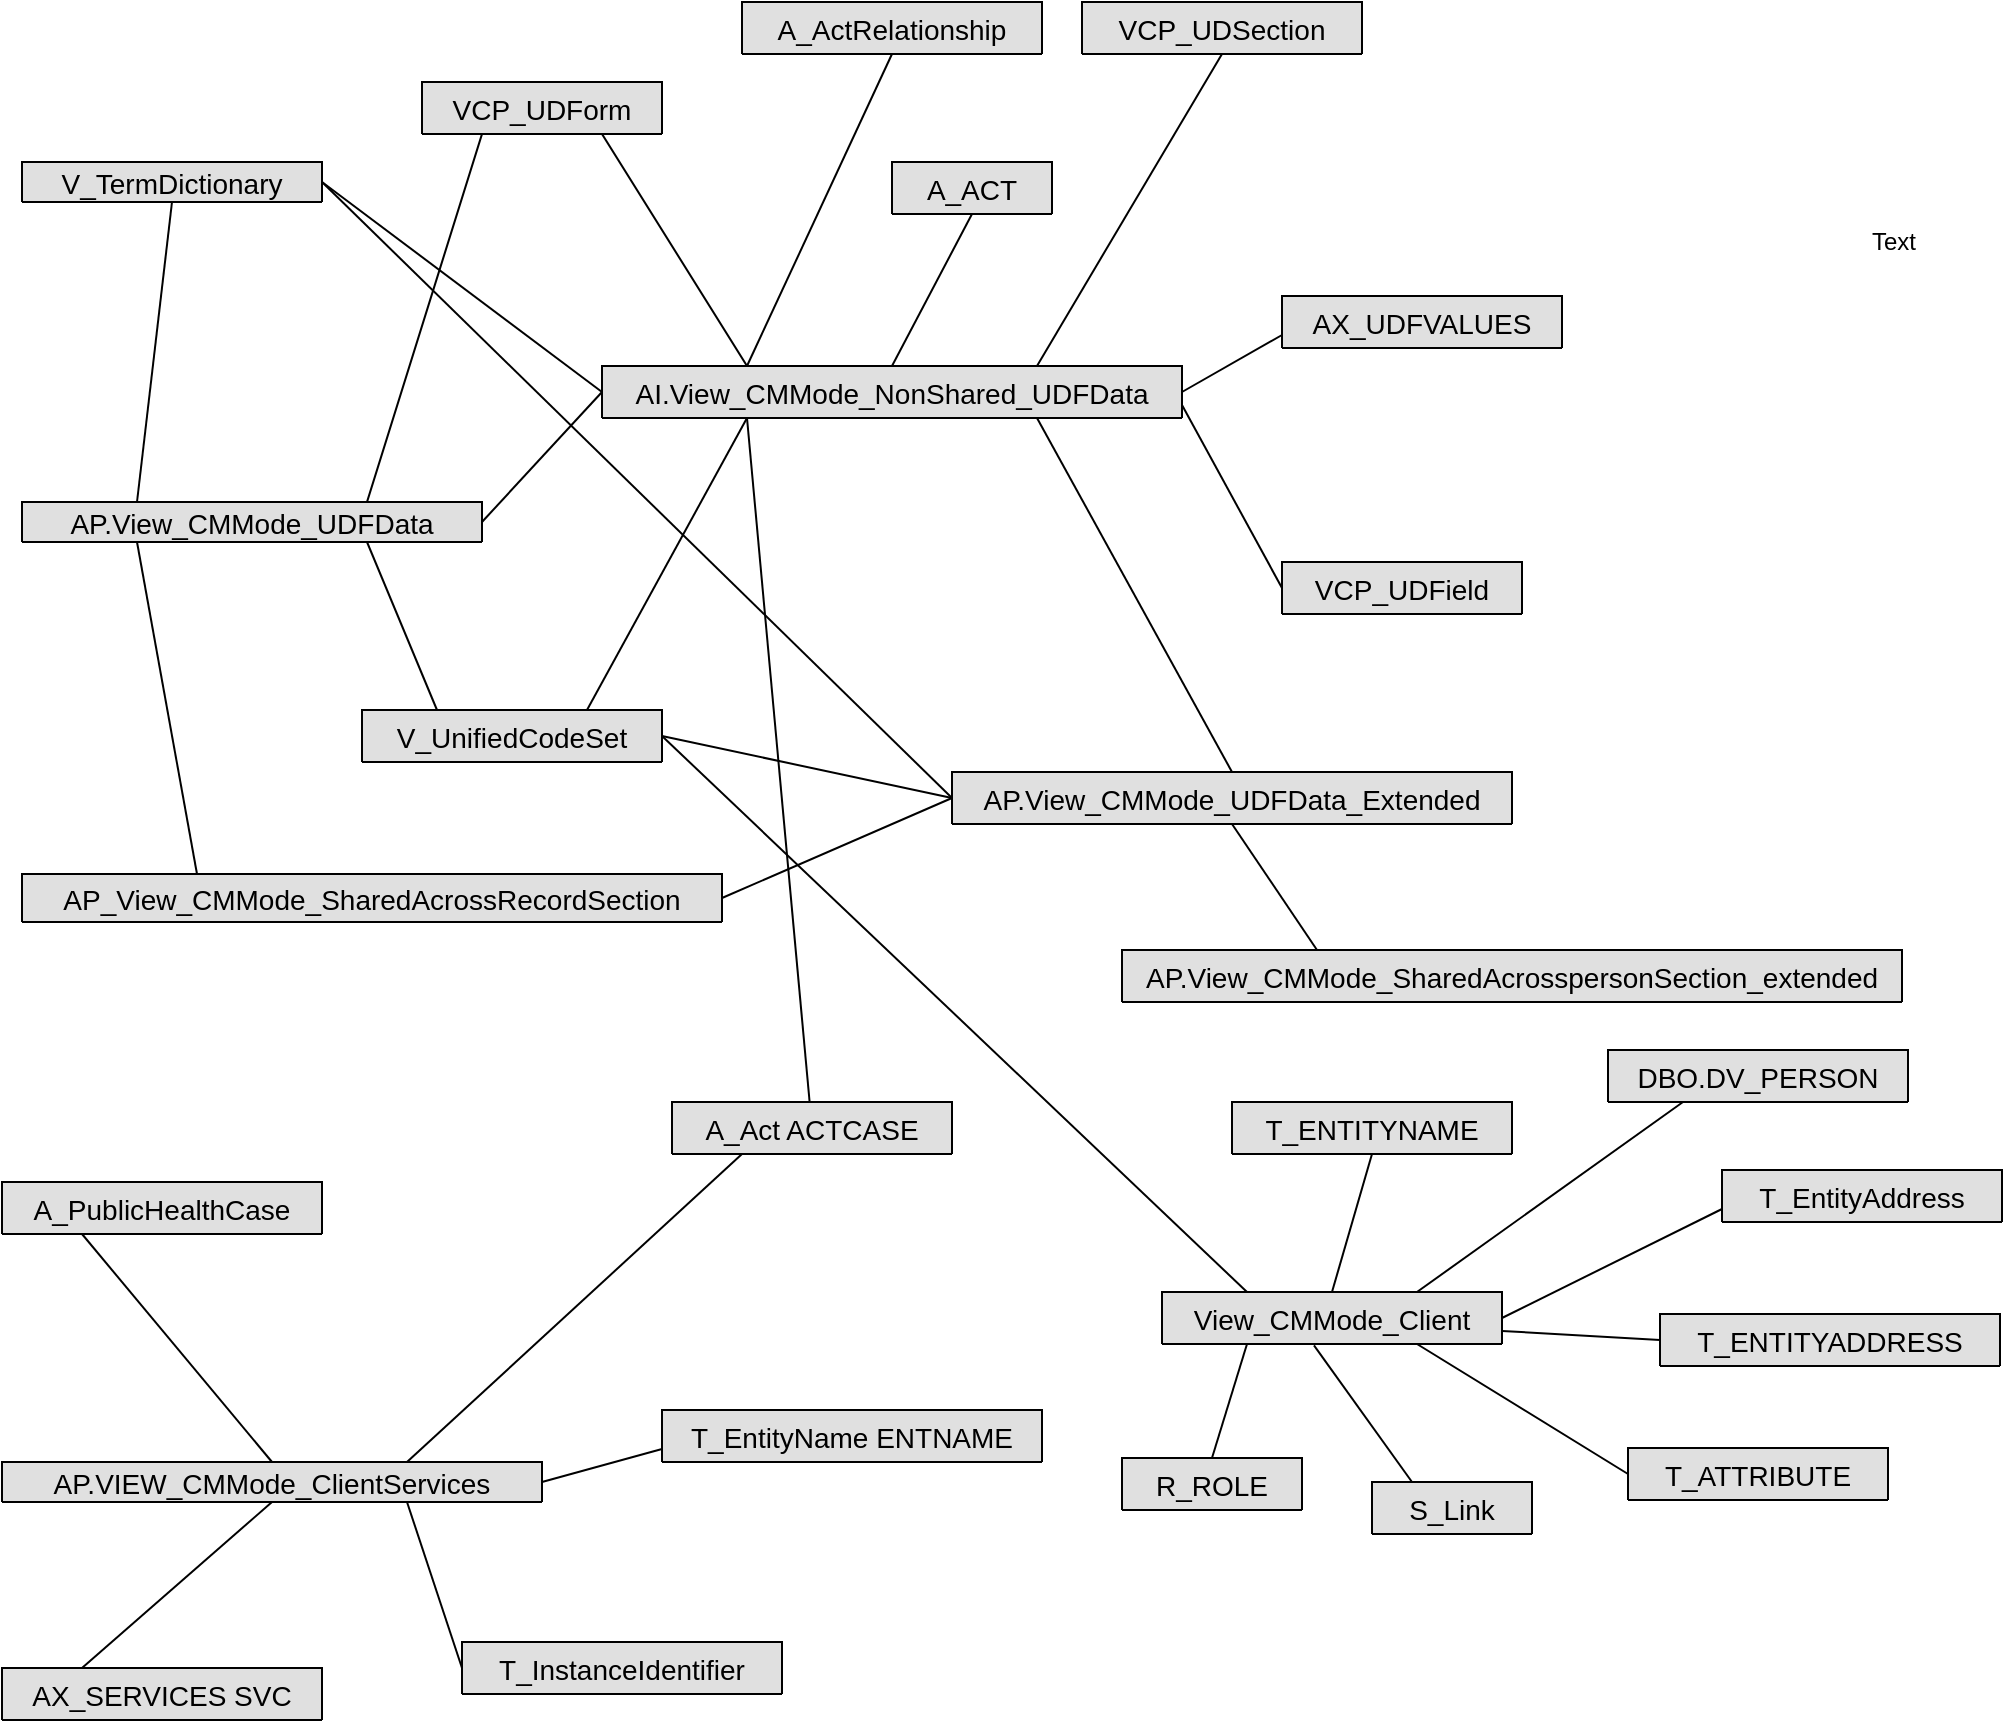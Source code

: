 <mxfile pages="1" version="11.2.8" type="github"><diagram id="moMBa_WTDXisezSMcdD8" name="Page-1"><mxGraphModel dx="1088" dy="1731" grid="1" gridSize="10" guides="1" tooltips="1" connect="1" arrows="1" fold="1" page="1" pageScale="1" pageWidth="850" pageHeight="1100" math="0" shadow="0"><root><mxCell id="0"/><mxCell id="1" parent="0"/><mxCell id="i6e0QIR5T14kZbD8yKvG-7" value="AP.View_CMMode_UDFData" style="swimlane;fontStyle=0;childLayout=stackLayout;horizontal=1;startSize=26;fillColor=#e0e0e0;horizontalStack=0;resizeParent=1;resizeParentMax=0;resizeLast=0;collapsible=1;marginBottom=0;swimlaneFillColor=#ffffff;align=center;fontSize=14;" parent="1" vertex="1" collapsed="1"><mxGeometry x="30" y="130" width="230" height="20" as="geometry"><mxRectangle x="30" y="30" width="180" height="144" as="alternateBounds"/></mxGeometry></mxCell><mxCell id="i6e0QIR5T14kZbD8yKvG-8" value="uniqueId" style="shape=partialRectangle;top=0;left=0;right=0;bottom=1;align=left;verticalAlign=middle;fillColor=none;spacingLeft=34;spacingRight=4;overflow=hidden;rotatable=0;points=[[0,0.5],[1,0.5]];portConstraint=eastwest;dropTarget=0;fontStyle=5;fontSize=12;" parent="i6e0QIR5T14kZbD8yKvG-7" vertex="1"><mxGeometry y="20" width="230" height="30" as="geometry"/></mxCell><mxCell id="i6e0QIR5T14kZbD8yKvG-9" value="PK" style="shape=partialRectangle;top=0;left=0;bottom=0;fillColor=none;align=left;verticalAlign=middle;spacingLeft=4;spacingRight=4;overflow=hidden;rotatable=0;points=[];portConstraint=eastwest;part=1;fontSize=12;" parent="i6e0QIR5T14kZbD8yKvG-8" vertex="1" connectable="0"><mxGeometry width="30" height="30" as="geometry"/></mxCell><mxCell id="i6e0QIR5T14kZbD8yKvG-10" value="row 1" style="shape=partialRectangle;top=0;left=0;right=0;bottom=0;align=left;verticalAlign=top;fillColor=none;spacingLeft=34;spacingRight=4;overflow=hidden;rotatable=0;points=[[0,0.5],[1,0.5]];portConstraint=eastwest;dropTarget=0;fontSize=12;" parent="i6e0QIR5T14kZbD8yKvG-7" vertex="1"><mxGeometry y="50" width="230" height="26" as="geometry"/></mxCell><mxCell id="i6e0QIR5T14kZbD8yKvG-11" value="" style="shape=partialRectangle;top=0;left=0;bottom=0;fillColor=none;align=left;verticalAlign=top;spacingLeft=4;spacingRight=4;overflow=hidden;rotatable=0;points=[];portConstraint=eastwest;part=1;fontSize=12;" parent="i6e0QIR5T14kZbD8yKvG-10" vertex="1" connectable="0"><mxGeometry width="30" height="26" as="geometry"/></mxCell><mxCell id="i6e0QIR5T14kZbD8yKvG-12" value="row 2" style="shape=partialRectangle;top=0;left=0;right=0;bottom=0;align=left;verticalAlign=top;fillColor=none;spacingLeft=34;spacingRight=4;overflow=hidden;rotatable=0;points=[[0,0.5],[1,0.5]];portConstraint=eastwest;dropTarget=0;fontSize=12;" parent="i6e0QIR5T14kZbD8yKvG-7" vertex="1"><mxGeometry y="76" width="230" height="26" as="geometry"/></mxCell><mxCell id="i6e0QIR5T14kZbD8yKvG-13" value="" style="shape=partialRectangle;top=0;left=0;bottom=0;fillColor=none;align=left;verticalAlign=top;spacingLeft=4;spacingRight=4;overflow=hidden;rotatable=0;points=[];portConstraint=eastwest;part=1;fontSize=12;" parent="i6e0QIR5T14kZbD8yKvG-12" vertex="1" connectable="0"><mxGeometry width="30" height="26" as="geometry"/></mxCell><mxCell id="i6e0QIR5T14kZbD8yKvG-14" value="row 3" style="shape=partialRectangle;top=0;left=0;right=0;bottom=0;align=left;verticalAlign=top;fillColor=none;spacingLeft=34;spacingRight=4;overflow=hidden;rotatable=0;points=[[0,0.5],[1,0.5]];portConstraint=eastwest;dropTarget=0;fontSize=12;" parent="i6e0QIR5T14kZbD8yKvG-7" vertex="1"><mxGeometry y="102" width="230" height="26" as="geometry"/></mxCell><mxCell id="i6e0QIR5T14kZbD8yKvG-15" value="" style="shape=partialRectangle;top=0;left=0;bottom=0;fillColor=none;align=left;verticalAlign=top;spacingLeft=4;spacingRight=4;overflow=hidden;rotatable=0;points=[];portConstraint=eastwest;part=1;fontSize=12;" parent="i6e0QIR5T14kZbD8yKvG-14" vertex="1" connectable="0"><mxGeometry width="30" height="26" as="geometry"/></mxCell><mxCell id="i6e0QIR5T14kZbD8yKvG-16" value="" style="shape=partialRectangle;top=0;left=0;right=0;bottom=0;align=left;verticalAlign=top;fillColor=none;spacingLeft=34;spacingRight=4;overflow=hidden;rotatable=0;points=[[0,0.5],[1,0.5]];portConstraint=eastwest;dropTarget=0;fontSize=12;" parent="i6e0QIR5T14kZbD8yKvG-7" vertex="1"><mxGeometry y="128" width="230" height="10" as="geometry"/></mxCell><mxCell id="i6e0QIR5T14kZbD8yKvG-17" value="" style="shape=partialRectangle;top=0;left=0;bottom=0;fillColor=none;align=left;verticalAlign=top;spacingLeft=4;spacingRight=4;overflow=hidden;rotatable=0;points=[];portConstraint=eastwest;part=1;fontSize=12;" parent="i6e0QIR5T14kZbD8yKvG-16" vertex="1" connectable="0"><mxGeometry width="30" height="10" as="geometry"/></mxCell><mxCell id="i6e0QIR5T14kZbD8yKvG-18" value="AP_View_CMMode_SharedAcrossRecordSection" style="swimlane;fontStyle=0;childLayout=stackLayout;horizontal=1;startSize=26;fillColor=#e0e0e0;horizontalStack=0;resizeParent=1;resizeParentMax=0;resizeLast=0;collapsible=1;marginBottom=0;swimlaneFillColor=#ffffff;align=center;fontSize=14;" parent="1" vertex="1" collapsed="1"><mxGeometry x="30" y="316" width="350" height="24" as="geometry"><mxRectangle x="30" y="316" width="320" height="144" as="alternateBounds"/></mxGeometry></mxCell><mxCell id="i6e0QIR5T14kZbD8yKvG-19" value="uniqueId" style="shape=partialRectangle;top=0;left=0;right=0;bottom=1;align=left;verticalAlign=middle;fillColor=none;spacingLeft=34;spacingRight=4;overflow=hidden;rotatable=0;points=[[0,0.5],[1,0.5]];portConstraint=eastwest;dropTarget=0;fontStyle=5;fontSize=12;" parent="i6e0QIR5T14kZbD8yKvG-18" vertex="1"><mxGeometry y="24" width="350" height="30" as="geometry"/></mxCell><mxCell id="i6e0QIR5T14kZbD8yKvG-20" value="PK" style="shape=partialRectangle;top=0;left=0;bottom=0;fillColor=none;align=left;verticalAlign=middle;spacingLeft=4;spacingRight=4;overflow=hidden;rotatable=0;points=[];portConstraint=eastwest;part=1;fontSize=12;" parent="i6e0QIR5T14kZbD8yKvG-19" vertex="1" connectable="0"><mxGeometry width="30" height="30" as="geometry"/></mxCell><mxCell id="i6e0QIR5T14kZbD8yKvG-21" value="row 1" style="shape=partialRectangle;top=0;left=0;right=0;bottom=0;align=left;verticalAlign=top;fillColor=none;spacingLeft=34;spacingRight=4;overflow=hidden;rotatable=0;points=[[0,0.5],[1,0.5]];portConstraint=eastwest;dropTarget=0;fontSize=12;" parent="i6e0QIR5T14kZbD8yKvG-18" vertex="1"><mxGeometry y="54" width="350" height="26" as="geometry"/></mxCell><mxCell id="i6e0QIR5T14kZbD8yKvG-22" value="" style="shape=partialRectangle;top=0;left=0;bottom=0;fillColor=none;align=left;verticalAlign=top;spacingLeft=4;spacingRight=4;overflow=hidden;rotatable=0;points=[];portConstraint=eastwest;part=1;fontSize=12;" parent="i6e0QIR5T14kZbD8yKvG-21" vertex="1" connectable="0"><mxGeometry width="30" height="26" as="geometry"/></mxCell><mxCell id="i6e0QIR5T14kZbD8yKvG-23" value="row 2" style="shape=partialRectangle;top=0;left=0;right=0;bottom=0;align=left;verticalAlign=top;fillColor=none;spacingLeft=34;spacingRight=4;overflow=hidden;rotatable=0;points=[[0,0.5],[1,0.5]];portConstraint=eastwest;dropTarget=0;fontSize=12;" parent="i6e0QIR5T14kZbD8yKvG-18" vertex="1"><mxGeometry y="80" width="350" height="26" as="geometry"/></mxCell><mxCell id="i6e0QIR5T14kZbD8yKvG-24" value="" style="shape=partialRectangle;top=0;left=0;bottom=0;fillColor=none;align=left;verticalAlign=top;spacingLeft=4;spacingRight=4;overflow=hidden;rotatable=0;points=[];portConstraint=eastwest;part=1;fontSize=12;" parent="i6e0QIR5T14kZbD8yKvG-23" vertex="1" connectable="0"><mxGeometry width="30" height="26" as="geometry"/></mxCell><mxCell id="i6e0QIR5T14kZbD8yKvG-25" value="row 3" style="shape=partialRectangle;top=0;left=0;right=0;bottom=0;align=left;verticalAlign=top;fillColor=none;spacingLeft=34;spacingRight=4;overflow=hidden;rotatable=0;points=[[0,0.5],[1,0.5]];portConstraint=eastwest;dropTarget=0;fontSize=12;" parent="i6e0QIR5T14kZbD8yKvG-18" vertex="1"><mxGeometry y="106" width="350" height="26" as="geometry"/></mxCell><mxCell id="i6e0QIR5T14kZbD8yKvG-26" value="" style="shape=partialRectangle;top=0;left=0;bottom=0;fillColor=none;align=left;verticalAlign=top;spacingLeft=4;spacingRight=4;overflow=hidden;rotatable=0;points=[];portConstraint=eastwest;part=1;fontSize=12;" parent="i6e0QIR5T14kZbD8yKvG-25" vertex="1" connectable="0"><mxGeometry width="30" height="26" as="geometry"/></mxCell><mxCell id="i6e0QIR5T14kZbD8yKvG-27" value="" style="shape=partialRectangle;top=0;left=0;right=0;bottom=0;align=left;verticalAlign=top;fillColor=none;spacingLeft=34;spacingRight=4;overflow=hidden;rotatable=0;points=[[0,0.5],[1,0.5]];portConstraint=eastwest;dropTarget=0;fontSize=12;" parent="i6e0QIR5T14kZbD8yKvG-18" vertex="1"><mxGeometry y="132" width="350" height="10" as="geometry"/></mxCell><mxCell id="i6e0QIR5T14kZbD8yKvG-28" value="" style="shape=partialRectangle;top=0;left=0;bottom=0;fillColor=none;align=left;verticalAlign=top;spacingLeft=4;spacingRight=4;overflow=hidden;rotatable=0;points=[];portConstraint=eastwest;part=1;fontSize=12;" parent="i6e0QIR5T14kZbD8yKvG-27" vertex="1" connectable="0"><mxGeometry width="30" height="10" as="geometry"/></mxCell><mxCell id="i6e0QIR5T14kZbD8yKvG-29" value="" style="endArrow=none;html=1;exitX=0.25;exitY=1;exitDx=0;exitDy=0;entryX=0.25;entryY=0;entryDx=0;entryDy=0;" parent="1" source="i6e0QIR5T14kZbD8yKvG-7" target="i6e0QIR5T14kZbD8yKvG-18" edge="1"><mxGeometry width="50" height="50" relative="1" as="geometry"><mxPoint x="40" y="210" as="sourcePoint"/><mxPoint x="90" y="160" as="targetPoint"/></mxGeometry></mxCell><mxCell id="i6e0QIR5T14kZbD8yKvG-38" value="VCP_UDForm" style="swimlane;fontStyle=0;childLayout=stackLayout;horizontal=1;startSize=26;fillColor=#e0e0e0;horizontalStack=0;resizeParent=1;resizeParentMax=0;resizeLast=0;collapsible=1;marginBottom=0;swimlaneFillColor=#ffffff;align=center;fontSize=14;" parent="1" vertex="1" collapsed="1"><mxGeometry x="230" y="-80" width="120" height="26" as="geometry"><mxRectangle x="450" y="16" width="160" height="144" as="alternateBounds"/></mxGeometry></mxCell><mxCell id="i6e0QIR5T14kZbD8yKvG-39" value="uniqueId" style="shape=partialRectangle;top=0;left=0;right=0;bottom=1;align=left;verticalAlign=middle;fillColor=none;spacingLeft=34;spacingRight=4;overflow=hidden;rotatable=0;points=[[0,0.5],[1,0.5]];portConstraint=eastwest;dropTarget=0;fontStyle=5;fontSize=12;" parent="i6e0QIR5T14kZbD8yKvG-38" vertex="1"><mxGeometry y="26" width="120" height="30" as="geometry"/></mxCell><mxCell id="i6e0QIR5T14kZbD8yKvG-40" value="PK" style="shape=partialRectangle;top=0;left=0;bottom=0;fillColor=none;align=left;verticalAlign=middle;spacingLeft=4;spacingRight=4;overflow=hidden;rotatable=0;points=[];portConstraint=eastwest;part=1;fontSize=12;" parent="i6e0QIR5T14kZbD8yKvG-39" vertex="1" connectable="0"><mxGeometry width="30" height="30" as="geometry"/></mxCell><mxCell id="i6e0QIR5T14kZbD8yKvG-41" value="row 1" style="shape=partialRectangle;top=0;left=0;right=0;bottom=0;align=left;verticalAlign=top;fillColor=none;spacingLeft=34;spacingRight=4;overflow=hidden;rotatable=0;points=[[0,0.5],[1,0.5]];portConstraint=eastwest;dropTarget=0;fontSize=12;" parent="i6e0QIR5T14kZbD8yKvG-38" vertex="1"><mxGeometry y="56" width="120" height="26" as="geometry"/></mxCell><mxCell id="i6e0QIR5T14kZbD8yKvG-42" value="" style="shape=partialRectangle;top=0;left=0;bottom=0;fillColor=none;align=left;verticalAlign=top;spacingLeft=4;spacingRight=4;overflow=hidden;rotatable=0;points=[];portConstraint=eastwest;part=1;fontSize=12;" parent="i6e0QIR5T14kZbD8yKvG-41" vertex="1" connectable="0"><mxGeometry width="30" height="26" as="geometry"/></mxCell><mxCell id="i6e0QIR5T14kZbD8yKvG-43" value="row 2" style="shape=partialRectangle;top=0;left=0;right=0;bottom=0;align=left;verticalAlign=top;fillColor=none;spacingLeft=34;spacingRight=4;overflow=hidden;rotatable=0;points=[[0,0.5],[1,0.5]];portConstraint=eastwest;dropTarget=0;fontSize=12;" parent="i6e0QIR5T14kZbD8yKvG-38" vertex="1"><mxGeometry y="82" width="120" height="26" as="geometry"/></mxCell><mxCell id="i6e0QIR5T14kZbD8yKvG-44" value="" style="shape=partialRectangle;top=0;left=0;bottom=0;fillColor=none;align=left;verticalAlign=top;spacingLeft=4;spacingRight=4;overflow=hidden;rotatable=0;points=[];portConstraint=eastwest;part=1;fontSize=12;" parent="i6e0QIR5T14kZbD8yKvG-43" vertex="1" connectable="0"><mxGeometry width="30" height="26" as="geometry"/></mxCell><mxCell id="i6e0QIR5T14kZbD8yKvG-45" value="row 3" style="shape=partialRectangle;top=0;left=0;right=0;bottom=0;align=left;verticalAlign=top;fillColor=none;spacingLeft=34;spacingRight=4;overflow=hidden;rotatable=0;points=[[0,0.5],[1,0.5]];portConstraint=eastwest;dropTarget=0;fontSize=12;" parent="i6e0QIR5T14kZbD8yKvG-38" vertex="1"><mxGeometry y="108" width="120" height="26" as="geometry"/></mxCell><mxCell id="i6e0QIR5T14kZbD8yKvG-46" value="" style="shape=partialRectangle;top=0;left=0;bottom=0;fillColor=none;align=left;verticalAlign=top;spacingLeft=4;spacingRight=4;overflow=hidden;rotatable=0;points=[];portConstraint=eastwest;part=1;fontSize=12;" parent="i6e0QIR5T14kZbD8yKvG-45" vertex="1" connectable="0"><mxGeometry width="30" height="26" as="geometry"/></mxCell><mxCell id="i6e0QIR5T14kZbD8yKvG-47" value="" style="shape=partialRectangle;top=0;left=0;right=0;bottom=0;align=left;verticalAlign=top;fillColor=none;spacingLeft=34;spacingRight=4;overflow=hidden;rotatable=0;points=[[0,0.5],[1,0.5]];portConstraint=eastwest;dropTarget=0;fontSize=12;" parent="i6e0QIR5T14kZbD8yKvG-38" vertex="1"><mxGeometry y="134" width="120" height="10" as="geometry"/></mxCell><mxCell id="i6e0QIR5T14kZbD8yKvG-48" value="" style="shape=partialRectangle;top=0;left=0;bottom=0;fillColor=none;align=left;verticalAlign=top;spacingLeft=4;spacingRight=4;overflow=hidden;rotatable=0;points=[];portConstraint=eastwest;part=1;fontSize=12;" parent="i6e0QIR5T14kZbD8yKvG-47" vertex="1" connectable="0"><mxGeometry width="30" height="10" as="geometry"/></mxCell><mxCell id="i6e0QIR5T14kZbD8yKvG-50" value="V_TermDictionary" style="swimlane;fontStyle=0;childLayout=stackLayout;horizontal=1;startSize=26;fillColor=#e0e0e0;horizontalStack=0;resizeParent=1;resizeParentMax=0;resizeLast=0;collapsible=1;marginBottom=0;swimlaneFillColor=#ffffff;align=center;fontSize=14;" parent="1" vertex="1" collapsed="1"><mxGeometry x="30" y="-40" width="150" height="20" as="geometry"><mxRectangle x="30" y="-40" width="160" height="144" as="alternateBounds"/></mxGeometry></mxCell><mxCell id="i6e0QIR5T14kZbD8yKvG-51" value="uniqueId" style="shape=partialRectangle;top=0;left=0;right=0;bottom=1;align=left;verticalAlign=middle;fillColor=none;spacingLeft=34;spacingRight=4;overflow=hidden;rotatable=0;points=[[0,0.5],[1,0.5]];portConstraint=eastwest;dropTarget=0;fontStyle=5;fontSize=12;" parent="i6e0QIR5T14kZbD8yKvG-50" vertex="1"><mxGeometry y="20" width="150" height="30" as="geometry"/></mxCell><mxCell id="i6e0QIR5T14kZbD8yKvG-52" value="PK" style="shape=partialRectangle;top=0;left=0;bottom=0;fillColor=none;align=left;verticalAlign=middle;spacingLeft=4;spacingRight=4;overflow=hidden;rotatable=0;points=[];portConstraint=eastwest;part=1;fontSize=12;" parent="i6e0QIR5T14kZbD8yKvG-51" vertex="1" connectable="0"><mxGeometry width="30" height="30" as="geometry"/></mxCell><mxCell id="i6e0QIR5T14kZbD8yKvG-53" value="row 1" style="shape=partialRectangle;top=0;left=0;right=0;bottom=0;align=left;verticalAlign=top;fillColor=none;spacingLeft=34;spacingRight=4;overflow=hidden;rotatable=0;points=[[0,0.5],[1,0.5]];portConstraint=eastwest;dropTarget=0;fontSize=12;" parent="i6e0QIR5T14kZbD8yKvG-50" vertex="1"><mxGeometry y="50" width="150" height="26" as="geometry"/></mxCell><mxCell id="i6e0QIR5T14kZbD8yKvG-54" value="" style="shape=partialRectangle;top=0;left=0;bottom=0;fillColor=none;align=left;verticalAlign=top;spacingLeft=4;spacingRight=4;overflow=hidden;rotatable=0;points=[];portConstraint=eastwest;part=1;fontSize=12;" parent="i6e0QIR5T14kZbD8yKvG-53" vertex="1" connectable="0"><mxGeometry width="30" height="26" as="geometry"/></mxCell><mxCell id="i6e0QIR5T14kZbD8yKvG-55" value="row 2" style="shape=partialRectangle;top=0;left=0;right=0;bottom=0;align=left;verticalAlign=top;fillColor=none;spacingLeft=34;spacingRight=4;overflow=hidden;rotatable=0;points=[[0,0.5],[1,0.5]];portConstraint=eastwest;dropTarget=0;fontSize=12;" parent="i6e0QIR5T14kZbD8yKvG-50" vertex="1"><mxGeometry y="76" width="150" height="26" as="geometry"/></mxCell><mxCell id="i6e0QIR5T14kZbD8yKvG-56" value="" style="shape=partialRectangle;top=0;left=0;bottom=0;fillColor=none;align=left;verticalAlign=top;spacingLeft=4;spacingRight=4;overflow=hidden;rotatable=0;points=[];portConstraint=eastwest;part=1;fontSize=12;" parent="i6e0QIR5T14kZbD8yKvG-55" vertex="1" connectable="0"><mxGeometry width="30" height="26" as="geometry"/></mxCell><mxCell id="i6e0QIR5T14kZbD8yKvG-57" value="row 3" style="shape=partialRectangle;top=0;left=0;right=0;bottom=0;align=left;verticalAlign=top;fillColor=none;spacingLeft=34;spacingRight=4;overflow=hidden;rotatable=0;points=[[0,0.5],[1,0.5]];portConstraint=eastwest;dropTarget=0;fontSize=12;" parent="i6e0QIR5T14kZbD8yKvG-50" vertex="1"><mxGeometry y="102" width="150" height="26" as="geometry"/></mxCell><mxCell id="i6e0QIR5T14kZbD8yKvG-58" value="" style="shape=partialRectangle;top=0;left=0;bottom=0;fillColor=none;align=left;verticalAlign=top;spacingLeft=4;spacingRight=4;overflow=hidden;rotatable=0;points=[];portConstraint=eastwest;part=1;fontSize=12;" parent="i6e0QIR5T14kZbD8yKvG-57" vertex="1" connectable="0"><mxGeometry width="30" height="26" as="geometry"/></mxCell><mxCell id="i6e0QIR5T14kZbD8yKvG-59" value="" style="shape=partialRectangle;top=0;left=0;right=0;bottom=0;align=left;verticalAlign=top;fillColor=none;spacingLeft=34;spacingRight=4;overflow=hidden;rotatable=0;points=[[0,0.5],[1,0.5]];portConstraint=eastwest;dropTarget=0;fontSize=12;" parent="i6e0QIR5T14kZbD8yKvG-50" vertex="1"><mxGeometry y="128" width="150" height="10" as="geometry"/></mxCell><mxCell id="i6e0QIR5T14kZbD8yKvG-60" value="" style="shape=partialRectangle;top=0;left=0;bottom=0;fillColor=none;align=left;verticalAlign=top;spacingLeft=4;spacingRight=4;overflow=hidden;rotatable=0;points=[];portConstraint=eastwest;part=1;fontSize=12;" parent="i6e0QIR5T14kZbD8yKvG-59" vertex="1" connectable="0"><mxGeometry width="30" height="10" as="geometry"/></mxCell><mxCell id="i6e0QIR5T14kZbD8yKvG-62" value="V_UnifiedCodeSet" style="swimlane;fontStyle=0;childLayout=stackLayout;horizontal=1;startSize=26;fillColor=#e0e0e0;horizontalStack=0;resizeParent=1;resizeParentMax=0;resizeLast=0;collapsible=1;marginBottom=0;swimlaneFillColor=#ffffff;align=center;fontSize=14;" parent="1" vertex="1" collapsed="1"><mxGeometry x="200" y="234" width="150" height="26" as="geometry"><mxRectangle x="100" y="240" width="160" height="144" as="alternateBounds"/></mxGeometry></mxCell><mxCell id="i6e0QIR5T14kZbD8yKvG-63" value="uniqueId" style="shape=partialRectangle;top=0;left=0;right=0;bottom=1;align=left;verticalAlign=middle;fillColor=none;spacingLeft=34;spacingRight=4;overflow=hidden;rotatable=0;points=[[0,0.5],[1,0.5]];portConstraint=eastwest;dropTarget=0;fontStyle=5;fontSize=12;" parent="i6e0QIR5T14kZbD8yKvG-62" vertex="1"><mxGeometry y="26" width="150" height="30" as="geometry"/></mxCell><mxCell id="i6e0QIR5T14kZbD8yKvG-64" value="PK" style="shape=partialRectangle;top=0;left=0;bottom=0;fillColor=none;align=left;verticalAlign=middle;spacingLeft=4;spacingRight=4;overflow=hidden;rotatable=0;points=[];portConstraint=eastwest;part=1;fontSize=12;" parent="i6e0QIR5T14kZbD8yKvG-63" vertex="1" connectable="0"><mxGeometry width="30" height="30" as="geometry"/></mxCell><mxCell id="i6e0QIR5T14kZbD8yKvG-65" value="row 1" style="shape=partialRectangle;top=0;left=0;right=0;bottom=0;align=left;verticalAlign=top;fillColor=none;spacingLeft=34;spacingRight=4;overflow=hidden;rotatable=0;points=[[0,0.5],[1,0.5]];portConstraint=eastwest;dropTarget=0;fontSize=12;" parent="i6e0QIR5T14kZbD8yKvG-62" vertex="1"><mxGeometry y="56" width="150" height="26" as="geometry"/></mxCell><mxCell id="i6e0QIR5T14kZbD8yKvG-66" value="" style="shape=partialRectangle;top=0;left=0;bottom=0;fillColor=none;align=left;verticalAlign=top;spacingLeft=4;spacingRight=4;overflow=hidden;rotatable=0;points=[];portConstraint=eastwest;part=1;fontSize=12;" parent="i6e0QIR5T14kZbD8yKvG-65" vertex="1" connectable="0"><mxGeometry width="30" height="26" as="geometry"/></mxCell><mxCell id="i6e0QIR5T14kZbD8yKvG-67" value="row 2" style="shape=partialRectangle;top=0;left=0;right=0;bottom=0;align=left;verticalAlign=top;fillColor=none;spacingLeft=34;spacingRight=4;overflow=hidden;rotatable=0;points=[[0,0.5],[1,0.5]];portConstraint=eastwest;dropTarget=0;fontSize=12;" parent="i6e0QIR5T14kZbD8yKvG-62" vertex="1"><mxGeometry y="82" width="150" height="26" as="geometry"/></mxCell><mxCell id="i6e0QIR5T14kZbD8yKvG-68" value="" style="shape=partialRectangle;top=0;left=0;bottom=0;fillColor=none;align=left;verticalAlign=top;spacingLeft=4;spacingRight=4;overflow=hidden;rotatable=0;points=[];portConstraint=eastwest;part=1;fontSize=12;" parent="i6e0QIR5T14kZbD8yKvG-67" vertex="1" connectable="0"><mxGeometry width="30" height="26" as="geometry"/></mxCell><mxCell id="i6e0QIR5T14kZbD8yKvG-69" value="row 3" style="shape=partialRectangle;top=0;left=0;right=0;bottom=0;align=left;verticalAlign=top;fillColor=none;spacingLeft=34;spacingRight=4;overflow=hidden;rotatable=0;points=[[0,0.5],[1,0.5]];portConstraint=eastwest;dropTarget=0;fontSize=12;" parent="i6e0QIR5T14kZbD8yKvG-62" vertex="1"><mxGeometry y="108" width="150" height="26" as="geometry"/></mxCell><mxCell id="i6e0QIR5T14kZbD8yKvG-70" value="" style="shape=partialRectangle;top=0;left=0;bottom=0;fillColor=none;align=left;verticalAlign=top;spacingLeft=4;spacingRight=4;overflow=hidden;rotatable=0;points=[];portConstraint=eastwest;part=1;fontSize=12;" parent="i6e0QIR5T14kZbD8yKvG-69" vertex="1" connectable="0"><mxGeometry width="30" height="26" as="geometry"/></mxCell><mxCell id="i6e0QIR5T14kZbD8yKvG-71" value="" style="shape=partialRectangle;top=0;left=0;right=0;bottom=0;align=left;verticalAlign=top;fillColor=none;spacingLeft=34;spacingRight=4;overflow=hidden;rotatable=0;points=[[0,0.5],[1,0.5]];portConstraint=eastwest;dropTarget=0;fontSize=12;" parent="i6e0QIR5T14kZbD8yKvG-62" vertex="1"><mxGeometry y="134" width="150" height="10" as="geometry"/></mxCell><mxCell id="i6e0QIR5T14kZbD8yKvG-72" value="" style="shape=partialRectangle;top=0;left=0;bottom=0;fillColor=none;align=left;verticalAlign=top;spacingLeft=4;spacingRight=4;overflow=hidden;rotatable=0;points=[];portConstraint=eastwest;part=1;fontSize=12;" parent="i6e0QIR5T14kZbD8yKvG-71" vertex="1" connectable="0"><mxGeometry width="30" height="10" as="geometry"/></mxCell><mxCell id="i6e0QIR5T14kZbD8yKvG-73" value="" style="endArrow=none;html=1;entryX=0.75;entryY=1;entryDx=0;entryDy=0;exitX=0.25;exitY=0;exitDx=0;exitDy=0;" parent="1" source="i6e0QIR5T14kZbD8yKvG-62" target="i6e0QIR5T14kZbD8yKvG-7" edge="1"><mxGeometry width="50" height="50" relative="1" as="geometry"><mxPoint x="10" y="140" as="sourcePoint"/><mxPoint x="60" y="90" as="targetPoint"/></mxGeometry></mxCell><mxCell id="i6e0QIR5T14kZbD8yKvG-74" value="AI.View_CMMode_NonShared_UDFData" style="swimlane;fontStyle=0;childLayout=stackLayout;horizontal=1;startSize=26;fillColor=#e0e0e0;horizontalStack=0;resizeParent=1;resizeParentMax=0;resizeLast=0;collapsible=1;marginBottom=0;swimlaneFillColor=#ffffff;align=center;fontSize=14;" parent="1" vertex="1" collapsed="1"><mxGeometry x="320" y="62" width="290" height="26" as="geometry"><mxRectangle x="530" y="33" width="280" height="144" as="alternateBounds"/></mxGeometry></mxCell><mxCell id="i6e0QIR5T14kZbD8yKvG-75" value="uniqueId" style="shape=partialRectangle;top=0;left=0;right=0;bottom=1;align=left;verticalAlign=middle;fillColor=none;spacingLeft=34;spacingRight=4;overflow=hidden;rotatable=0;points=[[0,0.5],[1,0.5]];portConstraint=eastwest;dropTarget=0;fontStyle=5;fontSize=12;" parent="i6e0QIR5T14kZbD8yKvG-74" vertex="1"><mxGeometry y="26" width="290" height="30" as="geometry"/></mxCell><mxCell id="i6e0QIR5T14kZbD8yKvG-76" value="PK" style="shape=partialRectangle;top=0;left=0;bottom=0;fillColor=none;align=left;verticalAlign=middle;spacingLeft=4;spacingRight=4;overflow=hidden;rotatable=0;points=[];portConstraint=eastwest;part=1;fontSize=12;" parent="i6e0QIR5T14kZbD8yKvG-75" vertex="1" connectable="0"><mxGeometry width="30" height="30" as="geometry"/></mxCell><mxCell id="i6e0QIR5T14kZbD8yKvG-77" value="row 1" style="shape=partialRectangle;top=0;left=0;right=0;bottom=0;align=left;verticalAlign=top;fillColor=none;spacingLeft=34;spacingRight=4;overflow=hidden;rotatable=0;points=[[0,0.5],[1,0.5]];portConstraint=eastwest;dropTarget=0;fontSize=12;" parent="i6e0QIR5T14kZbD8yKvG-74" vertex="1"><mxGeometry y="56" width="290" height="26" as="geometry"/></mxCell><mxCell id="i6e0QIR5T14kZbD8yKvG-78" value="" style="shape=partialRectangle;top=0;left=0;bottom=0;fillColor=none;align=left;verticalAlign=top;spacingLeft=4;spacingRight=4;overflow=hidden;rotatable=0;points=[];portConstraint=eastwest;part=1;fontSize=12;" parent="i6e0QIR5T14kZbD8yKvG-77" vertex="1" connectable="0"><mxGeometry width="30" height="26" as="geometry"/></mxCell><mxCell id="i6e0QIR5T14kZbD8yKvG-79" value="row 2" style="shape=partialRectangle;top=0;left=0;right=0;bottom=0;align=left;verticalAlign=top;fillColor=none;spacingLeft=34;spacingRight=4;overflow=hidden;rotatable=0;points=[[0,0.5],[1,0.5]];portConstraint=eastwest;dropTarget=0;fontSize=12;" parent="i6e0QIR5T14kZbD8yKvG-74" vertex="1"><mxGeometry y="82" width="290" height="26" as="geometry"/></mxCell><mxCell id="i6e0QIR5T14kZbD8yKvG-80" value="" style="shape=partialRectangle;top=0;left=0;bottom=0;fillColor=none;align=left;verticalAlign=top;spacingLeft=4;spacingRight=4;overflow=hidden;rotatable=0;points=[];portConstraint=eastwest;part=1;fontSize=12;" parent="i6e0QIR5T14kZbD8yKvG-79" vertex="1" connectable="0"><mxGeometry width="30" height="26" as="geometry"/></mxCell><mxCell id="i6e0QIR5T14kZbD8yKvG-81" value="row 3" style="shape=partialRectangle;top=0;left=0;right=0;bottom=0;align=left;verticalAlign=top;fillColor=none;spacingLeft=34;spacingRight=4;overflow=hidden;rotatable=0;points=[[0,0.5],[1,0.5]];portConstraint=eastwest;dropTarget=0;fontSize=12;" parent="i6e0QIR5T14kZbD8yKvG-74" vertex="1"><mxGeometry y="108" width="290" height="26" as="geometry"/></mxCell><mxCell id="i6e0QIR5T14kZbD8yKvG-82" value="" style="shape=partialRectangle;top=0;left=0;bottom=0;fillColor=none;align=left;verticalAlign=top;spacingLeft=4;spacingRight=4;overflow=hidden;rotatable=0;points=[];portConstraint=eastwest;part=1;fontSize=12;" parent="i6e0QIR5T14kZbD8yKvG-81" vertex="1" connectable="0"><mxGeometry width="30" height="26" as="geometry"/></mxCell><mxCell id="i6e0QIR5T14kZbD8yKvG-83" value="" style="shape=partialRectangle;top=0;left=0;right=0;bottom=0;align=left;verticalAlign=top;fillColor=none;spacingLeft=34;spacingRight=4;overflow=hidden;rotatable=0;points=[[0,0.5],[1,0.5]];portConstraint=eastwest;dropTarget=0;fontSize=12;" parent="i6e0QIR5T14kZbD8yKvG-74" vertex="1"><mxGeometry y="134" width="290" height="10" as="geometry"/></mxCell><mxCell id="i6e0QIR5T14kZbD8yKvG-84" value="" style="shape=partialRectangle;top=0;left=0;bottom=0;fillColor=none;align=left;verticalAlign=top;spacingLeft=4;spacingRight=4;overflow=hidden;rotatable=0;points=[];portConstraint=eastwest;part=1;fontSize=12;" parent="i6e0QIR5T14kZbD8yKvG-83" vertex="1" connectable="0"><mxGeometry width="30" height="10" as="geometry"/></mxCell><mxCell id="i6e0QIR5T14kZbD8yKvG-85" value="" style="endArrow=none;html=1;exitX=1;exitY=0.5;exitDx=0;exitDy=0;entryX=0;entryY=0.5;entryDx=0;entryDy=0;" parent="1" source="i6e0QIR5T14kZbD8yKvG-7" target="i6e0QIR5T14kZbD8yKvG-74" edge="1"><mxGeometry width="50" height="50" relative="1" as="geometry"><mxPoint x="380" y="290" as="sourcePoint"/><mxPoint x="430" y="240" as="targetPoint"/></mxGeometry></mxCell><mxCell id="i6e0QIR5T14kZbD8yKvG-87" value="" style="endArrow=none;html=1;entryX=0.5;entryY=1;entryDx=0;entryDy=0;exitX=0.25;exitY=0;exitDx=0;exitDy=0;" parent="1" source="i6e0QIR5T14kZbD8yKvG-7" target="i6e0QIR5T14kZbD8yKvG-50" edge="1"><mxGeometry width="50" height="50" relative="1" as="geometry"><mxPoint x="50" y="140" as="sourcePoint"/><mxPoint x="100" y="90" as="targetPoint"/></mxGeometry></mxCell><mxCell id="i6e0QIR5T14kZbD8yKvG-88" value="" style="endArrow=none;html=1;entryX=0.25;entryY=1;entryDx=0;entryDy=0;exitX=0.75;exitY=0;exitDx=0;exitDy=0;" parent="1" source="i6e0QIR5T14kZbD8yKvG-7" target="i6e0QIR5T14kZbD8yKvG-38" edge="1"><mxGeometry width="50" height="50" relative="1" as="geometry"><mxPoint x="190" y="140" as="sourcePoint"/><mxPoint x="240" y="90" as="targetPoint"/></mxGeometry></mxCell><mxCell id="i6e0QIR5T14kZbD8yKvG-89" value="AP.View_CMMode_UDFData_Extended" style="swimlane;fontStyle=0;childLayout=stackLayout;horizontal=1;startSize=26;fillColor=#e0e0e0;horizontalStack=0;resizeParent=1;resizeParentMax=0;resizeLast=0;collapsible=1;marginBottom=0;swimlaneFillColor=#ffffff;align=center;fontSize=14;" parent="1" vertex="1" collapsed="1"><mxGeometry x="495" y="265" width="280" height="26" as="geometry"><mxRectangle x="510" y="247" width="260" height="144" as="alternateBounds"/></mxGeometry></mxCell><mxCell id="i6e0QIR5T14kZbD8yKvG-90" value="uniqueId" style="shape=partialRectangle;top=0;left=0;right=0;bottom=1;align=left;verticalAlign=middle;fillColor=none;spacingLeft=34;spacingRight=4;overflow=hidden;rotatable=0;points=[[0,0.5],[1,0.5]];portConstraint=eastwest;dropTarget=0;fontStyle=5;fontSize=12;" parent="i6e0QIR5T14kZbD8yKvG-89" vertex="1"><mxGeometry y="26" width="280" height="30" as="geometry"/></mxCell><mxCell id="i6e0QIR5T14kZbD8yKvG-91" value="PK" style="shape=partialRectangle;top=0;left=0;bottom=0;fillColor=none;align=left;verticalAlign=middle;spacingLeft=4;spacingRight=4;overflow=hidden;rotatable=0;points=[];portConstraint=eastwest;part=1;fontSize=12;" parent="i6e0QIR5T14kZbD8yKvG-90" vertex="1" connectable="0"><mxGeometry width="30" height="30" as="geometry"/></mxCell><mxCell id="i6e0QIR5T14kZbD8yKvG-92" value="row 1" style="shape=partialRectangle;top=0;left=0;right=0;bottom=0;align=left;verticalAlign=top;fillColor=none;spacingLeft=34;spacingRight=4;overflow=hidden;rotatable=0;points=[[0,0.5],[1,0.5]];portConstraint=eastwest;dropTarget=0;fontSize=12;" parent="i6e0QIR5T14kZbD8yKvG-89" vertex="1"><mxGeometry y="56" width="280" height="26" as="geometry"/></mxCell><mxCell id="i6e0QIR5T14kZbD8yKvG-93" value="" style="shape=partialRectangle;top=0;left=0;bottom=0;fillColor=none;align=left;verticalAlign=top;spacingLeft=4;spacingRight=4;overflow=hidden;rotatable=0;points=[];portConstraint=eastwest;part=1;fontSize=12;" parent="i6e0QIR5T14kZbD8yKvG-92" vertex="1" connectable="0"><mxGeometry width="30" height="26" as="geometry"/></mxCell><mxCell id="i6e0QIR5T14kZbD8yKvG-94" value="row 2" style="shape=partialRectangle;top=0;left=0;right=0;bottom=0;align=left;verticalAlign=top;fillColor=none;spacingLeft=34;spacingRight=4;overflow=hidden;rotatable=0;points=[[0,0.5],[1,0.5]];portConstraint=eastwest;dropTarget=0;fontSize=12;" parent="i6e0QIR5T14kZbD8yKvG-89" vertex="1"><mxGeometry y="82" width="280" height="26" as="geometry"/></mxCell><mxCell id="i6e0QIR5T14kZbD8yKvG-95" value="" style="shape=partialRectangle;top=0;left=0;bottom=0;fillColor=none;align=left;verticalAlign=top;spacingLeft=4;spacingRight=4;overflow=hidden;rotatable=0;points=[];portConstraint=eastwest;part=1;fontSize=12;" parent="i6e0QIR5T14kZbD8yKvG-94" vertex="1" connectable="0"><mxGeometry width="30" height="26" as="geometry"/></mxCell><mxCell id="i6e0QIR5T14kZbD8yKvG-96" value="row 3" style="shape=partialRectangle;top=0;left=0;right=0;bottom=0;align=left;verticalAlign=top;fillColor=none;spacingLeft=34;spacingRight=4;overflow=hidden;rotatable=0;points=[[0,0.5],[1,0.5]];portConstraint=eastwest;dropTarget=0;fontSize=12;" parent="i6e0QIR5T14kZbD8yKvG-89" vertex="1"><mxGeometry y="108" width="280" height="26" as="geometry"/></mxCell><mxCell id="i6e0QIR5T14kZbD8yKvG-97" value="" style="shape=partialRectangle;top=0;left=0;bottom=0;fillColor=none;align=left;verticalAlign=top;spacingLeft=4;spacingRight=4;overflow=hidden;rotatable=0;points=[];portConstraint=eastwest;part=1;fontSize=12;" parent="i6e0QIR5T14kZbD8yKvG-96" vertex="1" connectable="0"><mxGeometry width="30" height="26" as="geometry"/></mxCell><mxCell id="i6e0QIR5T14kZbD8yKvG-98" value="" style="shape=partialRectangle;top=0;left=0;right=0;bottom=0;align=left;verticalAlign=top;fillColor=none;spacingLeft=34;spacingRight=4;overflow=hidden;rotatable=0;points=[[0,0.5],[1,0.5]];portConstraint=eastwest;dropTarget=0;fontSize=12;" parent="i6e0QIR5T14kZbD8yKvG-89" vertex="1"><mxGeometry y="134" width="280" height="10" as="geometry"/></mxCell><mxCell id="i6e0QIR5T14kZbD8yKvG-99" value="" style="shape=partialRectangle;top=0;left=0;bottom=0;fillColor=none;align=left;verticalAlign=top;spacingLeft=4;spacingRight=4;overflow=hidden;rotatable=0;points=[];portConstraint=eastwest;part=1;fontSize=12;" parent="i6e0QIR5T14kZbD8yKvG-98" vertex="1" connectable="0"><mxGeometry width="30" height="10" as="geometry"/></mxCell><mxCell id="i6e0QIR5T14kZbD8yKvG-100" value="" style="endArrow=none;html=1;exitX=0.75;exitY=1;exitDx=0;exitDy=0;entryX=0.5;entryY=0;entryDx=0;entryDy=0;" parent="1" source="i6e0QIR5T14kZbD8yKvG-74" target="i6e0QIR5T14kZbD8yKvG-89" edge="1"><mxGeometry width="50" height="50" relative="1" as="geometry"><mxPoint x="630" y="290" as="sourcePoint"/><mxPoint x="680" y="240" as="targetPoint"/></mxGeometry></mxCell><mxCell id="i6e0QIR5T14kZbD8yKvG-101" value="" style="endArrow=none;html=1;exitX=1;exitY=0.5;exitDx=0;exitDy=0;entryX=0;entryY=0.5;entryDx=0;entryDy=0;" parent="1" source="i6e0QIR5T14kZbD8yKvG-18" target="i6e0QIR5T14kZbD8yKvG-89" edge="1"><mxGeometry width="50" height="50" relative="1" as="geometry"><mxPoint x="390" y="410" as="sourcePoint"/><mxPoint x="480" y="340" as="targetPoint"/></mxGeometry></mxCell><mxCell id="i6e0QIR5T14kZbD8yKvG-102" value="" style="endArrow=none;html=1;exitX=1;exitY=0.5;exitDx=0;exitDy=0;entryX=0;entryY=0.5;entryDx=0;entryDy=0;" parent="1" source="i6e0QIR5T14kZbD8yKvG-62" target="i6e0QIR5T14kZbD8yKvG-89" edge="1"><mxGeometry width="50" height="50" relative="1" as="geometry"><mxPoint x="380" y="230" as="sourcePoint"/><mxPoint x="474" y="278" as="targetPoint"/></mxGeometry></mxCell><mxCell id="i6e0QIR5T14kZbD8yKvG-103" value="" style="endArrow=none;html=1;exitX=1;exitY=0.5;exitDx=0;exitDy=0;entryX=0;entryY=0.5;entryDx=0;entryDy=0;" parent="1" source="i6e0QIR5T14kZbD8yKvG-50" target="i6e0QIR5T14kZbD8yKvG-89" edge="1"><mxGeometry width="50" height="50" relative="1" as="geometry"><mxPoint x="400" y="250" as="sourcePoint"/><mxPoint x="450" y="200" as="targetPoint"/></mxGeometry></mxCell><mxCell id="i6e0QIR5T14kZbD8yKvG-104" value="AP.View_CMMode_SharedAcrosspersonSection_extended" style="swimlane;fontStyle=0;childLayout=stackLayout;horizontal=1;startSize=26;fillColor=#e0e0e0;horizontalStack=0;resizeParent=1;resizeParentMax=0;resizeLast=0;collapsible=1;marginBottom=0;swimlaneFillColor=#ffffff;align=center;fontSize=14;" parent="1" vertex="1" collapsed="1"><mxGeometry x="580" y="354" width="390" height="26" as="geometry"><mxRectangle x="580" y="354" width="370" height="144" as="alternateBounds"/></mxGeometry></mxCell><mxCell id="i6e0QIR5T14kZbD8yKvG-105" value="uniqueId" style="shape=partialRectangle;top=0;left=0;right=0;bottom=1;align=left;verticalAlign=middle;fillColor=none;spacingLeft=34;spacingRight=4;overflow=hidden;rotatable=0;points=[[0,0.5],[1,0.5]];portConstraint=eastwest;dropTarget=0;fontStyle=5;fontSize=12;" parent="i6e0QIR5T14kZbD8yKvG-104" vertex="1"><mxGeometry y="26" width="390" height="30" as="geometry"/></mxCell><mxCell id="i6e0QIR5T14kZbD8yKvG-106" value="PK" style="shape=partialRectangle;top=0;left=0;bottom=0;fillColor=none;align=left;verticalAlign=middle;spacingLeft=4;spacingRight=4;overflow=hidden;rotatable=0;points=[];portConstraint=eastwest;part=1;fontSize=12;" parent="i6e0QIR5T14kZbD8yKvG-105" vertex="1" connectable="0"><mxGeometry width="30" height="30" as="geometry"/></mxCell><mxCell id="i6e0QIR5T14kZbD8yKvG-107" value="row 1" style="shape=partialRectangle;top=0;left=0;right=0;bottom=0;align=left;verticalAlign=top;fillColor=none;spacingLeft=34;spacingRight=4;overflow=hidden;rotatable=0;points=[[0,0.5],[1,0.5]];portConstraint=eastwest;dropTarget=0;fontSize=12;" parent="i6e0QIR5T14kZbD8yKvG-104" vertex="1"><mxGeometry y="56" width="390" height="26" as="geometry"/></mxCell><mxCell id="i6e0QIR5T14kZbD8yKvG-108" value="" style="shape=partialRectangle;top=0;left=0;bottom=0;fillColor=none;align=left;verticalAlign=top;spacingLeft=4;spacingRight=4;overflow=hidden;rotatable=0;points=[];portConstraint=eastwest;part=1;fontSize=12;" parent="i6e0QIR5T14kZbD8yKvG-107" vertex="1" connectable="0"><mxGeometry width="30" height="26" as="geometry"/></mxCell><mxCell id="i6e0QIR5T14kZbD8yKvG-109" value="row 2" style="shape=partialRectangle;top=0;left=0;right=0;bottom=0;align=left;verticalAlign=top;fillColor=none;spacingLeft=34;spacingRight=4;overflow=hidden;rotatable=0;points=[[0,0.5],[1,0.5]];portConstraint=eastwest;dropTarget=0;fontSize=12;" parent="i6e0QIR5T14kZbD8yKvG-104" vertex="1"><mxGeometry y="82" width="390" height="26" as="geometry"/></mxCell><mxCell id="i6e0QIR5T14kZbD8yKvG-110" value="" style="shape=partialRectangle;top=0;left=0;bottom=0;fillColor=none;align=left;verticalAlign=top;spacingLeft=4;spacingRight=4;overflow=hidden;rotatable=0;points=[];portConstraint=eastwest;part=1;fontSize=12;" parent="i6e0QIR5T14kZbD8yKvG-109" vertex="1" connectable="0"><mxGeometry width="30" height="26" as="geometry"/></mxCell><mxCell id="i6e0QIR5T14kZbD8yKvG-111" value="row 3" style="shape=partialRectangle;top=0;left=0;right=0;bottom=0;align=left;verticalAlign=top;fillColor=none;spacingLeft=34;spacingRight=4;overflow=hidden;rotatable=0;points=[[0,0.5],[1,0.5]];portConstraint=eastwest;dropTarget=0;fontSize=12;" parent="i6e0QIR5T14kZbD8yKvG-104" vertex="1"><mxGeometry y="108" width="390" height="26" as="geometry"/></mxCell><mxCell id="i6e0QIR5T14kZbD8yKvG-112" value="" style="shape=partialRectangle;top=0;left=0;bottom=0;fillColor=none;align=left;verticalAlign=top;spacingLeft=4;spacingRight=4;overflow=hidden;rotatable=0;points=[];portConstraint=eastwest;part=1;fontSize=12;" parent="i6e0QIR5T14kZbD8yKvG-111" vertex="1" connectable="0"><mxGeometry width="30" height="26" as="geometry"/></mxCell><mxCell id="i6e0QIR5T14kZbD8yKvG-113" value="" style="shape=partialRectangle;top=0;left=0;right=0;bottom=0;align=left;verticalAlign=top;fillColor=none;spacingLeft=34;spacingRight=4;overflow=hidden;rotatable=0;points=[[0,0.5],[1,0.5]];portConstraint=eastwest;dropTarget=0;fontSize=12;" parent="i6e0QIR5T14kZbD8yKvG-104" vertex="1"><mxGeometry y="134" width="390" height="10" as="geometry"/></mxCell><mxCell id="i6e0QIR5T14kZbD8yKvG-114" value="" style="shape=partialRectangle;top=0;left=0;bottom=0;fillColor=none;align=left;verticalAlign=top;spacingLeft=4;spacingRight=4;overflow=hidden;rotatable=0;points=[];portConstraint=eastwest;part=1;fontSize=12;" parent="i6e0QIR5T14kZbD8yKvG-113" vertex="1" connectable="0"><mxGeometry width="30" height="10" as="geometry"/></mxCell><mxCell id="i6e0QIR5T14kZbD8yKvG-115" value="" style="endArrow=none;html=1;entryX=0.5;entryY=1;entryDx=0;entryDy=0;exitX=0.25;exitY=0;exitDx=0;exitDy=0;" parent="1" source="i6e0QIR5T14kZbD8yKvG-104" target="i6e0QIR5T14kZbD8yKvG-89" edge="1"><mxGeometry width="50" height="50" relative="1" as="geometry"><mxPoint x="410" y="400" as="sourcePoint"/><mxPoint x="460" y="350" as="targetPoint"/></mxGeometry></mxCell><mxCell id="i6e0QIR5T14kZbD8yKvG-116" value="AP.VIEW_CMMode_ClientServices" style="swimlane;fontStyle=0;childLayout=stackLayout;horizontal=1;startSize=26;fillColor=#e0e0e0;horizontalStack=0;resizeParent=1;resizeParentMax=0;resizeLast=0;collapsible=1;marginBottom=0;swimlaneFillColor=#ffffff;align=center;fontSize=14;" parent="1" vertex="1" collapsed="1"><mxGeometry x="20" y="610" width="270" height="20" as="geometry"><mxRectangle x="20" y="610" width="230" height="144" as="alternateBounds"/></mxGeometry></mxCell><mxCell id="i6e0QIR5T14kZbD8yKvG-117" value="uniqueId" style="shape=partialRectangle;top=0;left=0;right=0;bottom=1;align=left;verticalAlign=middle;fillColor=none;spacingLeft=34;spacingRight=4;overflow=hidden;rotatable=0;points=[[0,0.5],[1,0.5]];portConstraint=eastwest;dropTarget=0;fontStyle=5;fontSize=12;" parent="i6e0QIR5T14kZbD8yKvG-116" vertex="1"><mxGeometry y="20" width="270" height="30" as="geometry"/></mxCell><mxCell id="i6e0QIR5T14kZbD8yKvG-118" value="PK" style="shape=partialRectangle;top=0;left=0;bottom=0;fillColor=none;align=left;verticalAlign=middle;spacingLeft=4;spacingRight=4;overflow=hidden;rotatable=0;points=[];portConstraint=eastwest;part=1;fontSize=12;" parent="i6e0QIR5T14kZbD8yKvG-117" vertex="1" connectable="0"><mxGeometry width="30" height="30" as="geometry"/></mxCell><mxCell id="i6e0QIR5T14kZbD8yKvG-119" value="row 1" style="shape=partialRectangle;top=0;left=0;right=0;bottom=0;align=left;verticalAlign=top;fillColor=none;spacingLeft=34;spacingRight=4;overflow=hidden;rotatable=0;points=[[0,0.5],[1,0.5]];portConstraint=eastwest;dropTarget=0;fontSize=12;" parent="i6e0QIR5T14kZbD8yKvG-116" vertex="1"><mxGeometry y="50" width="270" height="26" as="geometry"/></mxCell><mxCell id="i6e0QIR5T14kZbD8yKvG-120" value="" style="shape=partialRectangle;top=0;left=0;bottom=0;fillColor=none;align=left;verticalAlign=top;spacingLeft=4;spacingRight=4;overflow=hidden;rotatable=0;points=[];portConstraint=eastwest;part=1;fontSize=12;" parent="i6e0QIR5T14kZbD8yKvG-119" vertex="1" connectable="0"><mxGeometry width="30" height="26" as="geometry"/></mxCell><mxCell id="i6e0QIR5T14kZbD8yKvG-121" value="row 2" style="shape=partialRectangle;top=0;left=0;right=0;bottom=0;align=left;verticalAlign=top;fillColor=none;spacingLeft=34;spacingRight=4;overflow=hidden;rotatable=0;points=[[0,0.5],[1,0.5]];portConstraint=eastwest;dropTarget=0;fontSize=12;" parent="i6e0QIR5T14kZbD8yKvG-116" vertex="1"><mxGeometry y="76" width="270" height="26" as="geometry"/></mxCell><mxCell id="i6e0QIR5T14kZbD8yKvG-122" value="" style="shape=partialRectangle;top=0;left=0;bottom=0;fillColor=none;align=left;verticalAlign=top;spacingLeft=4;spacingRight=4;overflow=hidden;rotatable=0;points=[];portConstraint=eastwest;part=1;fontSize=12;" parent="i6e0QIR5T14kZbD8yKvG-121" vertex="1" connectable="0"><mxGeometry width="30" height="26" as="geometry"/></mxCell><mxCell id="i6e0QIR5T14kZbD8yKvG-123" value="row 3" style="shape=partialRectangle;top=0;left=0;right=0;bottom=0;align=left;verticalAlign=top;fillColor=none;spacingLeft=34;spacingRight=4;overflow=hidden;rotatable=0;points=[[0,0.5],[1,0.5]];portConstraint=eastwest;dropTarget=0;fontSize=12;" parent="i6e0QIR5T14kZbD8yKvG-116" vertex="1"><mxGeometry y="102" width="270" height="26" as="geometry"/></mxCell><mxCell id="i6e0QIR5T14kZbD8yKvG-124" value="" style="shape=partialRectangle;top=0;left=0;bottom=0;fillColor=none;align=left;verticalAlign=top;spacingLeft=4;spacingRight=4;overflow=hidden;rotatable=0;points=[];portConstraint=eastwest;part=1;fontSize=12;" parent="i6e0QIR5T14kZbD8yKvG-123" vertex="1" connectable="0"><mxGeometry width="30" height="26" as="geometry"/></mxCell><mxCell id="i6e0QIR5T14kZbD8yKvG-125" value="" style="shape=partialRectangle;top=0;left=0;right=0;bottom=0;align=left;verticalAlign=top;fillColor=none;spacingLeft=34;spacingRight=4;overflow=hidden;rotatable=0;points=[[0,0.5],[1,0.5]];portConstraint=eastwest;dropTarget=0;fontSize=12;" parent="i6e0QIR5T14kZbD8yKvG-116" vertex="1"><mxGeometry y="128" width="270" height="10" as="geometry"/></mxCell><mxCell id="i6e0QIR5T14kZbD8yKvG-126" value="" style="shape=partialRectangle;top=0;left=0;bottom=0;fillColor=none;align=left;verticalAlign=top;spacingLeft=4;spacingRight=4;overflow=hidden;rotatable=0;points=[];portConstraint=eastwest;part=1;fontSize=12;" parent="i6e0QIR5T14kZbD8yKvG-125" vertex="1" connectable="0"><mxGeometry width="30" height="10" as="geometry"/></mxCell><mxCell id="i6e0QIR5T14kZbD8yKvG-127" value="A_Act ACTCASE" style="swimlane;fontStyle=0;childLayout=stackLayout;horizontal=1;startSize=26;fillColor=#e0e0e0;horizontalStack=0;resizeParent=1;resizeParentMax=0;resizeLast=0;collapsible=1;marginBottom=0;swimlaneFillColor=#ffffff;align=center;fontSize=14;" parent="1" vertex="1" collapsed="1"><mxGeometry x="355" y="430" width="140" height="26" as="geometry"><mxRectangle x="60" y="410" width="160" height="144" as="alternateBounds"/></mxGeometry></mxCell><mxCell id="i6e0QIR5T14kZbD8yKvG-128" value="uniqueId" style="shape=partialRectangle;top=0;left=0;right=0;bottom=1;align=left;verticalAlign=middle;fillColor=none;spacingLeft=34;spacingRight=4;overflow=hidden;rotatable=0;points=[[0,0.5],[1,0.5]];portConstraint=eastwest;dropTarget=0;fontStyle=5;fontSize=12;" parent="i6e0QIR5T14kZbD8yKvG-127" vertex="1"><mxGeometry y="26" width="140" height="30" as="geometry"/></mxCell><mxCell id="i6e0QIR5T14kZbD8yKvG-129" value="PK" style="shape=partialRectangle;top=0;left=0;bottom=0;fillColor=none;align=left;verticalAlign=middle;spacingLeft=4;spacingRight=4;overflow=hidden;rotatable=0;points=[];portConstraint=eastwest;part=1;fontSize=12;" parent="i6e0QIR5T14kZbD8yKvG-128" vertex="1" connectable="0"><mxGeometry width="30" height="30" as="geometry"/></mxCell><mxCell id="i6e0QIR5T14kZbD8yKvG-130" value="row 1" style="shape=partialRectangle;top=0;left=0;right=0;bottom=0;align=left;verticalAlign=top;fillColor=none;spacingLeft=34;spacingRight=4;overflow=hidden;rotatable=0;points=[[0,0.5],[1,0.5]];portConstraint=eastwest;dropTarget=0;fontSize=12;" parent="i6e0QIR5T14kZbD8yKvG-127" vertex="1"><mxGeometry y="56" width="140" height="26" as="geometry"/></mxCell><mxCell id="i6e0QIR5T14kZbD8yKvG-131" value="" style="shape=partialRectangle;top=0;left=0;bottom=0;fillColor=none;align=left;verticalAlign=top;spacingLeft=4;spacingRight=4;overflow=hidden;rotatable=0;points=[];portConstraint=eastwest;part=1;fontSize=12;" parent="i6e0QIR5T14kZbD8yKvG-130" vertex="1" connectable="0"><mxGeometry width="30" height="26" as="geometry"/></mxCell><mxCell id="i6e0QIR5T14kZbD8yKvG-132" value="row 2" style="shape=partialRectangle;top=0;left=0;right=0;bottom=0;align=left;verticalAlign=top;fillColor=none;spacingLeft=34;spacingRight=4;overflow=hidden;rotatable=0;points=[[0,0.5],[1,0.5]];portConstraint=eastwest;dropTarget=0;fontSize=12;" parent="i6e0QIR5T14kZbD8yKvG-127" vertex="1"><mxGeometry y="82" width="140" height="26" as="geometry"/></mxCell><mxCell id="i6e0QIR5T14kZbD8yKvG-133" value="" style="shape=partialRectangle;top=0;left=0;bottom=0;fillColor=none;align=left;verticalAlign=top;spacingLeft=4;spacingRight=4;overflow=hidden;rotatable=0;points=[];portConstraint=eastwest;part=1;fontSize=12;" parent="i6e0QIR5T14kZbD8yKvG-132" vertex="1" connectable="0"><mxGeometry width="30" height="26" as="geometry"/></mxCell><mxCell id="i6e0QIR5T14kZbD8yKvG-134" value="row 3" style="shape=partialRectangle;top=0;left=0;right=0;bottom=0;align=left;verticalAlign=top;fillColor=none;spacingLeft=34;spacingRight=4;overflow=hidden;rotatable=0;points=[[0,0.5],[1,0.5]];portConstraint=eastwest;dropTarget=0;fontSize=12;" parent="i6e0QIR5T14kZbD8yKvG-127" vertex="1"><mxGeometry y="108" width="140" height="26" as="geometry"/></mxCell><mxCell id="i6e0QIR5T14kZbD8yKvG-135" value="" style="shape=partialRectangle;top=0;left=0;bottom=0;fillColor=none;align=left;verticalAlign=top;spacingLeft=4;spacingRight=4;overflow=hidden;rotatable=0;points=[];portConstraint=eastwest;part=1;fontSize=12;" parent="i6e0QIR5T14kZbD8yKvG-134" vertex="1" connectable="0"><mxGeometry width="30" height="26" as="geometry"/></mxCell><mxCell id="i6e0QIR5T14kZbD8yKvG-136" value="" style="shape=partialRectangle;top=0;left=0;right=0;bottom=0;align=left;verticalAlign=top;fillColor=none;spacingLeft=34;spacingRight=4;overflow=hidden;rotatable=0;points=[[0,0.5],[1,0.5]];portConstraint=eastwest;dropTarget=0;fontSize=12;" parent="i6e0QIR5T14kZbD8yKvG-127" vertex="1"><mxGeometry y="134" width="140" height="10" as="geometry"/></mxCell><mxCell id="i6e0QIR5T14kZbD8yKvG-137" value="" style="shape=partialRectangle;top=0;left=0;bottom=0;fillColor=none;align=left;verticalAlign=top;spacingLeft=4;spacingRight=4;overflow=hidden;rotatable=0;points=[];portConstraint=eastwest;part=1;fontSize=12;" parent="i6e0QIR5T14kZbD8yKvG-136" vertex="1" connectable="0"><mxGeometry width="30" height="10" as="geometry"/></mxCell><mxCell id="i6e0QIR5T14kZbD8yKvG-138" value="" style="endArrow=none;html=1;entryX=0.25;entryY=1;entryDx=0;entryDy=0;exitX=0.75;exitY=0;exitDx=0;exitDy=0;" parent="1" source="i6e0QIR5T14kZbD8yKvG-116" target="i6e0QIR5T14kZbD8yKvG-127" edge="1"><mxGeometry width="50" height="50" relative="1" as="geometry"><mxPoint x="130" y="580" as="sourcePoint"/><mxPoint x="180" y="530" as="targetPoint"/></mxGeometry></mxCell><mxCell id="i6e0QIR5T14kZbD8yKvG-139" value="AX_SERVICES SVC" style="swimlane;fontStyle=0;childLayout=stackLayout;horizontal=1;startSize=26;fillColor=#e0e0e0;horizontalStack=0;resizeParent=1;resizeParentMax=0;resizeLast=0;collapsible=1;marginBottom=0;swimlaneFillColor=#ffffff;align=center;fontSize=14;" parent="1" vertex="1" collapsed="1"><mxGeometry x="20" y="713" width="160" height="26" as="geometry"><mxRectangle x="55" y="700" width="160" height="144" as="alternateBounds"/></mxGeometry></mxCell><mxCell id="i6e0QIR5T14kZbD8yKvG-140" value="uniqueId" style="shape=partialRectangle;top=0;left=0;right=0;bottom=1;align=left;verticalAlign=middle;fillColor=none;spacingLeft=34;spacingRight=4;overflow=hidden;rotatable=0;points=[[0,0.5],[1,0.5]];portConstraint=eastwest;dropTarget=0;fontStyle=5;fontSize=12;" parent="i6e0QIR5T14kZbD8yKvG-139" vertex="1"><mxGeometry y="26" width="160" height="30" as="geometry"/></mxCell><mxCell id="i6e0QIR5T14kZbD8yKvG-141" value="PK" style="shape=partialRectangle;top=0;left=0;bottom=0;fillColor=none;align=left;verticalAlign=middle;spacingLeft=4;spacingRight=4;overflow=hidden;rotatable=0;points=[];portConstraint=eastwest;part=1;fontSize=12;" parent="i6e0QIR5T14kZbD8yKvG-140" vertex="1" connectable="0"><mxGeometry width="30" height="30" as="geometry"/></mxCell><mxCell id="i6e0QIR5T14kZbD8yKvG-142" value="row 1" style="shape=partialRectangle;top=0;left=0;right=0;bottom=0;align=left;verticalAlign=top;fillColor=none;spacingLeft=34;spacingRight=4;overflow=hidden;rotatable=0;points=[[0,0.5],[1,0.5]];portConstraint=eastwest;dropTarget=0;fontSize=12;" parent="i6e0QIR5T14kZbD8yKvG-139" vertex="1"><mxGeometry y="56" width="160" height="26" as="geometry"/></mxCell><mxCell id="i6e0QIR5T14kZbD8yKvG-143" value="" style="shape=partialRectangle;top=0;left=0;bottom=0;fillColor=none;align=left;verticalAlign=top;spacingLeft=4;spacingRight=4;overflow=hidden;rotatable=0;points=[];portConstraint=eastwest;part=1;fontSize=12;" parent="i6e0QIR5T14kZbD8yKvG-142" vertex="1" connectable="0"><mxGeometry width="30" height="26" as="geometry"/></mxCell><mxCell id="i6e0QIR5T14kZbD8yKvG-144" value="row 2" style="shape=partialRectangle;top=0;left=0;right=0;bottom=0;align=left;verticalAlign=top;fillColor=none;spacingLeft=34;spacingRight=4;overflow=hidden;rotatable=0;points=[[0,0.5],[1,0.5]];portConstraint=eastwest;dropTarget=0;fontSize=12;" parent="i6e0QIR5T14kZbD8yKvG-139" vertex="1"><mxGeometry y="82" width="160" height="26" as="geometry"/></mxCell><mxCell id="i6e0QIR5T14kZbD8yKvG-145" value="" style="shape=partialRectangle;top=0;left=0;bottom=0;fillColor=none;align=left;verticalAlign=top;spacingLeft=4;spacingRight=4;overflow=hidden;rotatable=0;points=[];portConstraint=eastwest;part=1;fontSize=12;" parent="i6e0QIR5T14kZbD8yKvG-144" vertex="1" connectable="0"><mxGeometry width="30" height="26" as="geometry"/></mxCell><mxCell id="i6e0QIR5T14kZbD8yKvG-146" value="row 3" style="shape=partialRectangle;top=0;left=0;right=0;bottom=0;align=left;verticalAlign=top;fillColor=none;spacingLeft=34;spacingRight=4;overflow=hidden;rotatable=0;points=[[0,0.5],[1,0.5]];portConstraint=eastwest;dropTarget=0;fontSize=12;" parent="i6e0QIR5T14kZbD8yKvG-139" vertex="1"><mxGeometry y="108" width="160" height="26" as="geometry"/></mxCell><mxCell id="i6e0QIR5T14kZbD8yKvG-147" value="" style="shape=partialRectangle;top=0;left=0;bottom=0;fillColor=none;align=left;verticalAlign=top;spacingLeft=4;spacingRight=4;overflow=hidden;rotatable=0;points=[];portConstraint=eastwest;part=1;fontSize=12;" parent="i6e0QIR5T14kZbD8yKvG-146" vertex="1" connectable="0"><mxGeometry width="30" height="26" as="geometry"/></mxCell><mxCell id="i6e0QIR5T14kZbD8yKvG-148" value="" style="shape=partialRectangle;top=0;left=0;right=0;bottom=0;align=left;verticalAlign=top;fillColor=none;spacingLeft=34;spacingRight=4;overflow=hidden;rotatable=0;points=[[0,0.5],[1,0.5]];portConstraint=eastwest;dropTarget=0;fontSize=12;" parent="i6e0QIR5T14kZbD8yKvG-139" vertex="1"><mxGeometry y="134" width="160" height="10" as="geometry"/></mxCell><mxCell id="i6e0QIR5T14kZbD8yKvG-149" value="" style="shape=partialRectangle;top=0;left=0;bottom=0;fillColor=none;align=left;verticalAlign=top;spacingLeft=4;spacingRight=4;overflow=hidden;rotatable=0;points=[];portConstraint=eastwest;part=1;fontSize=12;" parent="i6e0QIR5T14kZbD8yKvG-148" vertex="1" connectable="0"><mxGeometry width="30" height="10" as="geometry"/></mxCell><mxCell id="i6e0QIR5T14kZbD8yKvG-150" value="" style="endArrow=none;html=1;entryX=0.5;entryY=1;entryDx=0;entryDy=0;exitX=0.25;exitY=0;exitDx=0;exitDy=0;" parent="1" source="i6e0QIR5T14kZbD8yKvG-139" target="i6e0QIR5T14kZbD8yKvG-116" edge="1"><mxGeometry width="50" height="50" relative="1" as="geometry"><mxPoint x="290" y="700" as="sourcePoint"/><mxPoint x="340" y="650" as="targetPoint"/></mxGeometry></mxCell><mxCell id="i6e0QIR5T14kZbD8yKvG-151" value="A_PublicHealthCase" style="swimlane;fontStyle=0;childLayout=stackLayout;horizontal=1;startSize=26;fillColor=#e0e0e0;horizontalStack=0;resizeParent=1;resizeParentMax=0;resizeLast=0;collapsible=1;marginBottom=0;swimlaneFillColor=#ffffff;align=center;fontSize=14;" parent="1" vertex="1" collapsed="1"><mxGeometry x="20" y="470" width="160" height="26" as="geometry"><mxRectangle x="265" y="450" width="160" height="144" as="alternateBounds"/></mxGeometry></mxCell><mxCell id="i6e0QIR5T14kZbD8yKvG-152" value="uniqueId" style="shape=partialRectangle;top=0;left=0;right=0;bottom=1;align=left;verticalAlign=middle;fillColor=none;spacingLeft=34;spacingRight=4;overflow=hidden;rotatable=0;points=[[0,0.5],[1,0.5]];portConstraint=eastwest;dropTarget=0;fontStyle=5;fontSize=12;" parent="i6e0QIR5T14kZbD8yKvG-151" vertex="1"><mxGeometry y="26" width="160" height="30" as="geometry"/></mxCell><mxCell id="i6e0QIR5T14kZbD8yKvG-153" value="PK" style="shape=partialRectangle;top=0;left=0;bottom=0;fillColor=none;align=left;verticalAlign=middle;spacingLeft=4;spacingRight=4;overflow=hidden;rotatable=0;points=[];portConstraint=eastwest;part=1;fontSize=12;" parent="i6e0QIR5T14kZbD8yKvG-152" vertex="1" connectable="0"><mxGeometry width="30" height="30" as="geometry"/></mxCell><mxCell id="i6e0QIR5T14kZbD8yKvG-154" value="row 1" style="shape=partialRectangle;top=0;left=0;right=0;bottom=0;align=left;verticalAlign=top;fillColor=none;spacingLeft=34;spacingRight=4;overflow=hidden;rotatable=0;points=[[0,0.5],[1,0.5]];portConstraint=eastwest;dropTarget=0;fontSize=12;" parent="i6e0QIR5T14kZbD8yKvG-151" vertex="1"><mxGeometry y="56" width="160" height="26" as="geometry"/></mxCell><mxCell id="i6e0QIR5T14kZbD8yKvG-155" value="" style="shape=partialRectangle;top=0;left=0;bottom=0;fillColor=none;align=left;verticalAlign=top;spacingLeft=4;spacingRight=4;overflow=hidden;rotatable=0;points=[];portConstraint=eastwest;part=1;fontSize=12;" parent="i6e0QIR5T14kZbD8yKvG-154" vertex="1" connectable="0"><mxGeometry width="30" height="26" as="geometry"/></mxCell><mxCell id="i6e0QIR5T14kZbD8yKvG-156" value="row 2" style="shape=partialRectangle;top=0;left=0;right=0;bottom=0;align=left;verticalAlign=top;fillColor=none;spacingLeft=34;spacingRight=4;overflow=hidden;rotatable=0;points=[[0,0.5],[1,0.5]];portConstraint=eastwest;dropTarget=0;fontSize=12;" parent="i6e0QIR5T14kZbD8yKvG-151" vertex="1"><mxGeometry y="82" width="160" height="26" as="geometry"/></mxCell><mxCell id="i6e0QIR5T14kZbD8yKvG-157" value="" style="shape=partialRectangle;top=0;left=0;bottom=0;fillColor=none;align=left;verticalAlign=top;spacingLeft=4;spacingRight=4;overflow=hidden;rotatable=0;points=[];portConstraint=eastwest;part=1;fontSize=12;" parent="i6e0QIR5T14kZbD8yKvG-156" vertex="1" connectable="0"><mxGeometry width="30" height="26" as="geometry"/></mxCell><mxCell id="i6e0QIR5T14kZbD8yKvG-158" value="row 3" style="shape=partialRectangle;top=0;left=0;right=0;bottom=0;align=left;verticalAlign=top;fillColor=none;spacingLeft=34;spacingRight=4;overflow=hidden;rotatable=0;points=[[0,0.5],[1,0.5]];portConstraint=eastwest;dropTarget=0;fontSize=12;" parent="i6e0QIR5T14kZbD8yKvG-151" vertex="1"><mxGeometry y="108" width="160" height="26" as="geometry"/></mxCell><mxCell id="i6e0QIR5T14kZbD8yKvG-159" value="" style="shape=partialRectangle;top=0;left=0;bottom=0;fillColor=none;align=left;verticalAlign=top;spacingLeft=4;spacingRight=4;overflow=hidden;rotatable=0;points=[];portConstraint=eastwest;part=1;fontSize=12;" parent="i6e0QIR5T14kZbD8yKvG-158" vertex="1" connectable="0"><mxGeometry width="30" height="26" as="geometry"/></mxCell><mxCell id="i6e0QIR5T14kZbD8yKvG-160" value="" style="shape=partialRectangle;top=0;left=0;right=0;bottom=0;align=left;verticalAlign=top;fillColor=none;spacingLeft=34;spacingRight=4;overflow=hidden;rotatable=0;points=[[0,0.5],[1,0.5]];portConstraint=eastwest;dropTarget=0;fontSize=12;" parent="i6e0QIR5T14kZbD8yKvG-151" vertex="1"><mxGeometry y="134" width="160" height="10" as="geometry"/></mxCell><mxCell id="i6e0QIR5T14kZbD8yKvG-161" value="" style="shape=partialRectangle;top=0;left=0;bottom=0;fillColor=none;align=left;verticalAlign=top;spacingLeft=4;spacingRight=4;overflow=hidden;rotatable=0;points=[];portConstraint=eastwest;part=1;fontSize=12;" parent="i6e0QIR5T14kZbD8yKvG-160" vertex="1" connectable="0"><mxGeometry width="30" height="10" as="geometry"/></mxCell><mxCell id="i6e0QIR5T14kZbD8yKvG-162" value="" style="endArrow=none;html=1;entryX=0.25;entryY=1;entryDx=0;entryDy=0;exitX=0.5;exitY=0;exitDx=0;exitDy=0;" parent="1" source="i6e0QIR5T14kZbD8yKvG-116" target="i6e0QIR5T14kZbD8yKvG-151" edge="1"><mxGeometry width="50" height="50" relative="1" as="geometry"><mxPoint x="250" y="600" as="sourcePoint"/><mxPoint x="300" y="550" as="targetPoint"/></mxGeometry></mxCell><mxCell id="i6e0QIR5T14kZbD8yKvG-163" value="T_InstanceIdentifier" style="swimlane;fontStyle=0;childLayout=stackLayout;horizontal=1;startSize=26;fillColor=#e0e0e0;horizontalStack=0;resizeParent=1;resizeParentMax=0;resizeLast=0;collapsible=1;marginBottom=0;swimlaneFillColor=#ffffff;align=center;fontSize=14;" parent="1" vertex="1" collapsed="1"><mxGeometry x="250" y="700" width="160" height="26" as="geometry"><mxRectangle x="275" y="670" width="160" height="144" as="alternateBounds"/></mxGeometry></mxCell><mxCell id="i6e0QIR5T14kZbD8yKvG-164" value="uniqueId" style="shape=partialRectangle;top=0;left=0;right=0;bottom=1;align=left;verticalAlign=middle;fillColor=none;spacingLeft=34;spacingRight=4;overflow=hidden;rotatable=0;points=[[0,0.5],[1,0.5]];portConstraint=eastwest;dropTarget=0;fontStyle=5;fontSize=12;" parent="i6e0QIR5T14kZbD8yKvG-163" vertex="1"><mxGeometry y="26" width="160" height="30" as="geometry"/></mxCell><mxCell id="i6e0QIR5T14kZbD8yKvG-165" value="PK" style="shape=partialRectangle;top=0;left=0;bottom=0;fillColor=none;align=left;verticalAlign=middle;spacingLeft=4;spacingRight=4;overflow=hidden;rotatable=0;points=[];portConstraint=eastwest;part=1;fontSize=12;" parent="i6e0QIR5T14kZbD8yKvG-164" vertex="1" connectable="0"><mxGeometry width="30" height="30" as="geometry"/></mxCell><mxCell id="i6e0QIR5T14kZbD8yKvG-166" value="row 1" style="shape=partialRectangle;top=0;left=0;right=0;bottom=0;align=left;verticalAlign=top;fillColor=none;spacingLeft=34;spacingRight=4;overflow=hidden;rotatable=0;points=[[0,0.5],[1,0.5]];portConstraint=eastwest;dropTarget=0;fontSize=12;" parent="i6e0QIR5T14kZbD8yKvG-163" vertex="1"><mxGeometry y="56" width="160" height="26" as="geometry"/></mxCell><mxCell id="i6e0QIR5T14kZbD8yKvG-167" value="" style="shape=partialRectangle;top=0;left=0;bottom=0;fillColor=none;align=left;verticalAlign=top;spacingLeft=4;spacingRight=4;overflow=hidden;rotatable=0;points=[];portConstraint=eastwest;part=1;fontSize=12;" parent="i6e0QIR5T14kZbD8yKvG-166" vertex="1" connectable="0"><mxGeometry width="30" height="26" as="geometry"/></mxCell><mxCell id="i6e0QIR5T14kZbD8yKvG-168" value="row 2" style="shape=partialRectangle;top=0;left=0;right=0;bottom=0;align=left;verticalAlign=top;fillColor=none;spacingLeft=34;spacingRight=4;overflow=hidden;rotatable=0;points=[[0,0.5],[1,0.5]];portConstraint=eastwest;dropTarget=0;fontSize=12;" parent="i6e0QIR5T14kZbD8yKvG-163" vertex="1"><mxGeometry y="82" width="160" height="26" as="geometry"/></mxCell><mxCell id="i6e0QIR5T14kZbD8yKvG-169" value="" style="shape=partialRectangle;top=0;left=0;bottom=0;fillColor=none;align=left;verticalAlign=top;spacingLeft=4;spacingRight=4;overflow=hidden;rotatable=0;points=[];portConstraint=eastwest;part=1;fontSize=12;" parent="i6e0QIR5T14kZbD8yKvG-168" vertex="1" connectable="0"><mxGeometry width="30" height="26" as="geometry"/></mxCell><mxCell id="i6e0QIR5T14kZbD8yKvG-170" value="row 3" style="shape=partialRectangle;top=0;left=0;right=0;bottom=0;align=left;verticalAlign=top;fillColor=none;spacingLeft=34;spacingRight=4;overflow=hidden;rotatable=0;points=[[0,0.5],[1,0.5]];portConstraint=eastwest;dropTarget=0;fontSize=12;" parent="i6e0QIR5T14kZbD8yKvG-163" vertex="1"><mxGeometry y="108" width="160" height="26" as="geometry"/></mxCell><mxCell id="i6e0QIR5T14kZbD8yKvG-171" value="" style="shape=partialRectangle;top=0;left=0;bottom=0;fillColor=none;align=left;verticalAlign=top;spacingLeft=4;spacingRight=4;overflow=hidden;rotatable=0;points=[];portConstraint=eastwest;part=1;fontSize=12;" parent="i6e0QIR5T14kZbD8yKvG-170" vertex="1" connectable="0"><mxGeometry width="30" height="26" as="geometry"/></mxCell><mxCell id="i6e0QIR5T14kZbD8yKvG-172" value="" style="shape=partialRectangle;top=0;left=0;right=0;bottom=0;align=left;verticalAlign=top;fillColor=none;spacingLeft=34;spacingRight=4;overflow=hidden;rotatable=0;points=[[0,0.5],[1,0.5]];portConstraint=eastwest;dropTarget=0;fontSize=12;" parent="i6e0QIR5T14kZbD8yKvG-163" vertex="1"><mxGeometry y="134" width="160" height="10" as="geometry"/></mxCell><mxCell id="i6e0QIR5T14kZbD8yKvG-173" value="" style="shape=partialRectangle;top=0;left=0;bottom=0;fillColor=none;align=left;verticalAlign=top;spacingLeft=4;spacingRight=4;overflow=hidden;rotatable=0;points=[];portConstraint=eastwest;part=1;fontSize=12;" parent="i6e0QIR5T14kZbD8yKvG-172" vertex="1" connectable="0"><mxGeometry width="30" height="10" as="geometry"/></mxCell><mxCell id="i6e0QIR5T14kZbD8yKvG-174" value="" style="endArrow=none;html=1;exitX=0.75;exitY=1;exitDx=0;exitDy=0;entryX=0;entryY=0.5;entryDx=0;entryDy=0;" parent="1" source="i6e0QIR5T14kZbD8yKvG-116" target="i6e0QIR5T14kZbD8yKvG-163" edge="1"><mxGeometry width="50" height="50" relative="1" as="geometry"><mxPoint x="300" y="670" as="sourcePoint"/><mxPoint x="350" y="620" as="targetPoint"/></mxGeometry></mxCell><mxCell id="i6e0QIR5T14kZbD8yKvG-175" value="T_EntityName ENTNAME" style="swimlane;fontStyle=0;childLayout=stackLayout;horizontal=1;startSize=26;fillColor=#e0e0e0;horizontalStack=0;resizeParent=1;resizeParentMax=0;resizeLast=0;collapsible=1;marginBottom=0;swimlaneFillColor=#ffffff;align=center;fontSize=14;" parent="1" vertex="1" collapsed="1"><mxGeometry x="350" y="584" width="190" height="26" as="geometry"><mxRectangle x="440" y="540" width="200" height="144" as="alternateBounds"/></mxGeometry></mxCell><mxCell id="i6e0QIR5T14kZbD8yKvG-176" value="uniqueId" style="shape=partialRectangle;top=0;left=0;right=0;bottom=1;align=left;verticalAlign=middle;fillColor=none;spacingLeft=34;spacingRight=4;overflow=hidden;rotatable=0;points=[[0,0.5],[1,0.5]];portConstraint=eastwest;dropTarget=0;fontStyle=5;fontSize=12;" parent="i6e0QIR5T14kZbD8yKvG-175" vertex="1"><mxGeometry y="26" width="190" height="30" as="geometry"/></mxCell><mxCell id="i6e0QIR5T14kZbD8yKvG-177" value="PK" style="shape=partialRectangle;top=0;left=0;bottom=0;fillColor=none;align=left;verticalAlign=middle;spacingLeft=4;spacingRight=4;overflow=hidden;rotatable=0;points=[];portConstraint=eastwest;part=1;fontSize=12;" parent="i6e0QIR5T14kZbD8yKvG-176" vertex="1" connectable="0"><mxGeometry width="30" height="30" as="geometry"/></mxCell><mxCell id="i6e0QIR5T14kZbD8yKvG-178" value="row 1" style="shape=partialRectangle;top=0;left=0;right=0;bottom=0;align=left;verticalAlign=top;fillColor=none;spacingLeft=34;spacingRight=4;overflow=hidden;rotatable=0;points=[[0,0.5],[1,0.5]];portConstraint=eastwest;dropTarget=0;fontSize=12;" parent="i6e0QIR5T14kZbD8yKvG-175" vertex="1"><mxGeometry y="56" width="190" height="26" as="geometry"/></mxCell><mxCell id="i6e0QIR5T14kZbD8yKvG-179" value="" style="shape=partialRectangle;top=0;left=0;bottom=0;fillColor=none;align=left;verticalAlign=top;spacingLeft=4;spacingRight=4;overflow=hidden;rotatable=0;points=[];portConstraint=eastwest;part=1;fontSize=12;" parent="i6e0QIR5T14kZbD8yKvG-178" vertex="1" connectable="0"><mxGeometry width="30" height="26" as="geometry"/></mxCell><mxCell id="i6e0QIR5T14kZbD8yKvG-180" value="row 2" style="shape=partialRectangle;top=0;left=0;right=0;bottom=0;align=left;verticalAlign=top;fillColor=none;spacingLeft=34;spacingRight=4;overflow=hidden;rotatable=0;points=[[0,0.5],[1,0.5]];portConstraint=eastwest;dropTarget=0;fontSize=12;" parent="i6e0QIR5T14kZbD8yKvG-175" vertex="1"><mxGeometry y="82" width="190" height="26" as="geometry"/></mxCell><mxCell id="i6e0QIR5T14kZbD8yKvG-181" value="" style="shape=partialRectangle;top=0;left=0;bottom=0;fillColor=none;align=left;verticalAlign=top;spacingLeft=4;spacingRight=4;overflow=hidden;rotatable=0;points=[];portConstraint=eastwest;part=1;fontSize=12;" parent="i6e0QIR5T14kZbD8yKvG-180" vertex="1" connectable="0"><mxGeometry width="30" height="26" as="geometry"/></mxCell><mxCell id="i6e0QIR5T14kZbD8yKvG-182" value="row 3" style="shape=partialRectangle;top=0;left=0;right=0;bottom=0;align=left;verticalAlign=top;fillColor=none;spacingLeft=34;spacingRight=4;overflow=hidden;rotatable=0;points=[[0,0.5],[1,0.5]];portConstraint=eastwest;dropTarget=0;fontSize=12;" parent="i6e0QIR5T14kZbD8yKvG-175" vertex="1"><mxGeometry y="108" width="190" height="26" as="geometry"/></mxCell><mxCell id="i6e0QIR5T14kZbD8yKvG-183" value="" style="shape=partialRectangle;top=0;left=0;bottom=0;fillColor=none;align=left;verticalAlign=top;spacingLeft=4;spacingRight=4;overflow=hidden;rotatable=0;points=[];portConstraint=eastwest;part=1;fontSize=12;" parent="i6e0QIR5T14kZbD8yKvG-182" vertex="1" connectable="0"><mxGeometry width="30" height="26" as="geometry"/></mxCell><mxCell id="i6e0QIR5T14kZbD8yKvG-184" value="" style="shape=partialRectangle;top=0;left=0;right=0;bottom=0;align=left;verticalAlign=top;fillColor=none;spacingLeft=34;spacingRight=4;overflow=hidden;rotatable=0;points=[[0,0.5],[1,0.5]];portConstraint=eastwest;dropTarget=0;fontSize=12;" parent="i6e0QIR5T14kZbD8yKvG-175" vertex="1"><mxGeometry y="134" width="190" height="10" as="geometry"/></mxCell><mxCell id="i6e0QIR5T14kZbD8yKvG-185" value="" style="shape=partialRectangle;top=0;left=0;bottom=0;fillColor=none;align=left;verticalAlign=top;spacingLeft=4;spacingRight=4;overflow=hidden;rotatable=0;points=[];portConstraint=eastwest;part=1;fontSize=12;" parent="i6e0QIR5T14kZbD8yKvG-184" vertex="1" connectable="0"><mxGeometry width="30" height="10" as="geometry"/></mxCell><mxCell id="i6e0QIR5T14kZbD8yKvG-186" value="" style="endArrow=none;html=1;entryX=0;entryY=0.75;entryDx=0;entryDy=0;exitX=1;exitY=0.5;exitDx=0;exitDy=0;" parent="1" source="i6e0QIR5T14kZbD8yKvG-116" target="i6e0QIR5T14kZbD8yKvG-175" edge="1"><mxGeometry width="50" height="50" relative="1" as="geometry"><mxPoint x="270" y="630" as="sourcePoint"/><mxPoint x="320" y="580" as="targetPoint"/></mxGeometry></mxCell><mxCell id="QQLlak5W5WIIn8oMiING-1" value="A_ActRelationship" style="swimlane;fontStyle=0;childLayout=stackLayout;horizontal=1;startSize=26;fillColor=#e0e0e0;horizontalStack=0;resizeParent=1;resizeParentMax=0;resizeLast=0;collapsible=1;marginBottom=0;swimlaneFillColor=#ffffff;align=center;fontSize=14;" parent="1" vertex="1" collapsed="1"><mxGeometry x="390" y="-120" width="150" height="26" as="geometry"><mxRectangle x="674" y="42" width="160" height="144" as="alternateBounds"/></mxGeometry></mxCell><mxCell id="QQLlak5W5WIIn8oMiING-2" value="uniqueId" style="shape=partialRectangle;top=0;left=0;right=0;bottom=1;align=left;verticalAlign=middle;fillColor=none;spacingLeft=34;spacingRight=4;overflow=hidden;rotatable=0;points=[[0,0.5],[1,0.5]];portConstraint=eastwest;dropTarget=0;fontStyle=5;fontSize=12;" parent="QQLlak5W5WIIn8oMiING-1" vertex="1"><mxGeometry y="26" width="150" height="30" as="geometry"/></mxCell><mxCell id="QQLlak5W5WIIn8oMiING-3" value="PK" style="shape=partialRectangle;top=0;left=0;bottom=0;fillColor=none;align=left;verticalAlign=middle;spacingLeft=4;spacingRight=4;overflow=hidden;rotatable=0;points=[];portConstraint=eastwest;part=1;fontSize=12;" parent="QQLlak5W5WIIn8oMiING-2" vertex="1" connectable="0"><mxGeometry width="30" height="30" as="geometry"/></mxCell><mxCell id="QQLlak5W5WIIn8oMiING-4" value="row 1" style="shape=partialRectangle;top=0;left=0;right=0;bottom=0;align=left;verticalAlign=top;fillColor=none;spacingLeft=34;spacingRight=4;overflow=hidden;rotatable=0;points=[[0,0.5],[1,0.5]];portConstraint=eastwest;dropTarget=0;fontSize=12;" parent="QQLlak5W5WIIn8oMiING-1" vertex="1"><mxGeometry y="56" width="150" height="26" as="geometry"/></mxCell><mxCell id="QQLlak5W5WIIn8oMiING-5" value="" style="shape=partialRectangle;top=0;left=0;bottom=0;fillColor=none;align=left;verticalAlign=top;spacingLeft=4;spacingRight=4;overflow=hidden;rotatable=0;points=[];portConstraint=eastwest;part=1;fontSize=12;" parent="QQLlak5W5WIIn8oMiING-4" vertex="1" connectable="0"><mxGeometry width="30" height="26" as="geometry"/></mxCell><mxCell id="QQLlak5W5WIIn8oMiING-6" value="row 2" style="shape=partialRectangle;top=0;left=0;right=0;bottom=0;align=left;verticalAlign=top;fillColor=none;spacingLeft=34;spacingRight=4;overflow=hidden;rotatable=0;points=[[0,0.5],[1,0.5]];portConstraint=eastwest;dropTarget=0;fontSize=12;" parent="QQLlak5W5WIIn8oMiING-1" vertex="1"><mxGeometry y="82" width="150" height="26" as="geometry"/></mxCell><mxCell id="QQLlak5W5WIIn8oMiING-7" value="" style="shape=partialRectangle;top=0;left=0;bottom=0;fillColor=none;align=left;verticalAlign=top;spacingLeft=4;spacingRight=4;overflow=hidden;rotatable=0;points=[];portConstraint=eastwest;part=1;fontSize=12;" parent="QQLlak5W5WIIn8oMiING-6" vertex="1" connectable="0"><mxGeometry width="30" height="26" as="geometry"/></mxCell><mxCell id="QQLlak5W5WIIn8oMiING-8" value="row 3" style="shape=partialRectangle;top=0;left=0;right=0;bottom=0;align=left;verticalAlign=top;fillColor=none;spacingLeft=34;spacingRight=4;overflow=hidden;rotatable=0;points=[[0,0.5],[1,0.5]];portConstraint=eastwest;dropTarget=0;fontSize=12;" parent="QQLlak5W5WIIn8oMiING-1" vertex="1"><mxGeometry y="108" width="150" height="26" as="geometry"/></mxCell><mxCell id="QQLlak5W5WIIn8oMiING-9" value="" style="shape=partialRectangle;top=0;left=0;bottom=0;fillColor=none;align=left;verticalAlign=top;spacingLeft=4;spacingRight=4;overflow=hidden;rotatable=0;points=[];portConstraint=eastwest;part=1;fontSize=12;" parent="QQLlak5W5WIIn8oMiING-8" vertex="1" connectable="0"><mxGeometry width="30" height="26" as="geometry"/></mxCell><mxCell id="QQLlak5W5WIIn8oMiING-10" value="" style="shape=partialRectangle;top=0;left=0;right=0;bottom=0;align=left;verticalAlign=top;fillColor=none;spacingLeft=34;spacingRight=4;overflow=hidden;rotatable=0;points=[[0,0.5],[1,0.5]];portConstraint=eastwest;dropTarget=0;fontSize=12;" parent="QQLlak5W5WIIn8oMiING-1" vertex="1"><mxGeometry y="134" width="150" height="10" as="geometry"/></mxCell><mxCell id="QQLlak5W5WIIn8oMiING-11" value="" style="shape=partialRectangle;top=0;left=0;bottom=0;fillColor=none;align=left;verticalAlign=top;spacingLeft=4;spacingRight=4;overflow=hidden;rotatable=0;points=[];portConstraint=eastwest;part=1;fontSize=12;" parent="QQLlak5W5WIIn8oMiING-10" vertex="1" connectable="0"><mxGeometry width="30" height="10" as="geometry"/></mxCell><mxCell id="QQLlak5W5WIIn8oMiING-12" value="" style="endArrow=none;html=1;entryX=0.5;entryY=1;entryDx=0;entryDy=0;exitX=0.25;exitY=0;exitDx=0;exitDy=0;" parent="1" source="i6e0QIR5T14kZbD8yKvG-74" target="QQLlak5W5WIIn8oMiING-1" edge="1"><mxGeometry width="50" height="50" relative="1" as="geometry"><mxPoint x="670" y="120" as="sourcePoint"/><mxPoint x="720" y="70" as="targetPoint"/></mxGeometry></mxCell><mxCell id="QQLlak5W5WIIn8oMiING-13" value="" style="endArrow=none;html=1;entryX=0.25;entryY=1;entryDx=0;entryDy=0;" parent="1" source="i6e0QIR5T14kZbD8yKvG-127" target="i6e0QIR5T14kZbD8yKvG-74" edge="1"><mxGeometry width="50" height="50" relative="1" as="geometry"><mxPoint x="210" y="380" as="sourcePoint"/><mxPoint x="450" y="380" as="targetPoint"/></mxGeometry></mxCell><mxCell id="QQLlak5W5WIIn8oMiING-14" value="A_ACT" style="swimlane;fontStyle=0;childLayout=stackLayout;horizontal=1;startSize=26;fillColor=#e0e0e0;horizontalStack=0;resizeParent=1;resizeParentMax=0;resizeLast=0;collapsible=1;marginBottom=0;swimlaneFillColor=#ffffff;align=center;fontSize=14;" parent="1" vertex="1" collapsed="1"><mxGeometry x="465" y="-40" width="80" height="26" as="geometry"><mxRectangle x="690" y="53" width="160" height="144" as="alternateBounds"/></mxGeometry></mxCell><mxCell id="QQLlak5W5WIIn8oMiING-15" value="uniqueId" style="shape=partialRectangle;top=0;left=0;right=0;bottom=1;align=left;verticalAlign=middle;fillColor=none;spacingLeft=34;spacingRight=4;overflow=hidden;rotatable=0;points=[[0,0.5],[1,0.5]];portConstraint=eastwest;dropTarget=0;fontStyle=5;fontSize=12;" parent="QQLlak5W5WIIn8oMiING-14" vertex="1"><mxGeometry y="26" width="80" height="30" as="geometry"/></mxCell><mxCell id="QQLlak5W5WIIn8oMiING-16" value="PK" style="shape=partialRectangle;top=0;left=0;bottom=0;fillColor=none;align=left;verticalAlign=middle;spacingLeft=4;spacingRight=4;overflow=hidden;rotatable=0;points=[];portConstraint=eastwest;part=1;fontSize=12;" parent="QQLlak5W5WIIn8oMiING-15" vertex="1" connectable="0"><mxGeometry width="30" height="30" as="geometry"/></mxCell><mxCell id="QQLlak5W5WIIn8oMiING-17" value="row 1" style="shape=partialRectangle;top=0;left=0;right=0;bottom=0;align=left;verticalAlign=top;fillColor=none;spacingLeft=34;spacingRight=4;overflow=hidden;rotatable=0;points=[[0,0.5],[1,0.5]];portConstraint=eastwest;dropTarget=0;fontSize=12;" parent="QQLlak5W5WIIn8oMiING-14" vertex="1"><mxGeometry y="56" width="80" height="26" as="geometry"/></mxCell><mxCell id="QQLlak5W5WIIn8oMiING-18" value="" style="shape=partialRectangle;top=0;left=0;bottom=0;fillColor=none;align=left;verticalAlign=top;spacingLeft=4;spacingRight=4;overflow=hidden;rotatable=0;points=[];portConstraint=eastwest;part=1;fontSize=12;" parent="QQLlak5W5WIIn8oMiING-17" vertex="1" connectable="0"><mxGeometry width="30" height="26" as="geometry"/></mxCell><mxCell id="QQLlak5W5WIIn8oMiING-19" value="row 2" style="shape=partialRectangle;top=0;left=0;right=0;bottom=0;align=left;verticalAlign=top;fillColor=none;spacingLeft=34;spacingRight=4;overflow=hidden;rotatable=0;points=[[0,0.5],[1,0.5]];portConstraint=eastwest;dropTarget=0;fontSize=12;" parent="QQLlak5W5WIIn8oMiING-14" vertex="1"><mxGeometry y="82" width="80" height="26" as="geometry"/></mxCell><mxCell id="QQLlak5W5WIIn8oMiING-20" value="" style="shape=partialRectangle;top=0;left=0;bottom=0;fillColor=none;align=left;verticalAlign=top;spacingLeft=4;spacingRight=4;overflow=hidden;rotatable=0;points=[];portConstraint=eastwest;part=1;fontSize=12;" parent="QQLlak5W5WIIn8oMiING-19" vertex="1" connectable="0"><mxGeometry width="30" height="26" as="geometry"/></mxCell><mxCell id="QQLlak5W5WIIn8oMiING-21" value="row 3" style="shape=partialRectangle;top=0;left=0;right=0;bottom=0;align=left;verticalAlign=top;fillColor=none;spacingLeft=34;spacingRight=4;overflow=hidden;rotatable=0;points=[[0,0.5],[1,0.5]];portConstraint=eastwest;dropTarget=0;fontSize=12;" parent="QQLlak5W5WIIn8oMiING-14" vertex="1"><mxGeometry y="108" width="80" height="26" as="geometry"/></mxCell><mxCell id="QQLlak5W5WIIn8oMiING-22" value="" style="shape=partialRectangle;top=0;left=0;bottom=0;fillColor=none;align=left;verticalAlign=top;spacingLeft=4;spacingRight=4;overflow=hidden;rotatable=0;points=[];portConstraint=eastwest;part=1;fontSize=12;" parent="QQLlak5W5WIIn8oMiING-21" vertex="1" connectable="0"><mxGeometry width="30" height="26" as="geometry"/></mxCell><mxCell id="QQLlak5W5WIIn8oMiING-23" value="" style="shape=partialRectangle;top=0;left=0;right=0;bottom=0;align=left;verticalAlign=top;fillColor=none;spacingLeft=34;spacingRight=4;overflow=hidden;rotatable=0;points=[[0,0.5],[1,0.5]];portConstraint=eastwest;dropTarget=0;fontSize=12;" parent="QQLlak5W5WIIn8oMiING-14" vertex="1"><mxGeometry y="134" width="80" height="10" as="geometry"/></mxCell><mxCell id="QQLlak5W5WIIn8oMiING-24" value="" style="shape=partialRectangle;top=0;left=0;bottom=0;fillColor=none;align=left;verticalAlign=top;spacingLeft=4;spacingRight=4;overflow=hidden;rotatable=0;points=[];portConstraint=eastwest;part=1;fontSize=12;" parent="QQLlak5W5WIIn8oMiING-23" vertex="1" connectable="0"><mxGeometry width="30" height="10" as="geometry"/></mxCell><mxCell id="QQLlak5W5WIIn8oMiING-25" value="" style="endArrow=none;html=1;exitX=0.5;exitY=0;exitDx=0;exitDy=0;entryX=0.5;entryY=1;entryDx=0;entryDy=0;" parent="1" source="i6e0QIR5T14kZbD8yKvG-74" target="QQLlak5W5WIIn8oMiING-14" edge="1"><mxGeometry width="50" height="50" relative="1" as="geometry"><mxPoint x="670" y="140" as="sourcePoint"/><mxPoint x="720" y="90" as="targetPoint"/></mxGeometry></mxCell><mxCell id="QQLlak5W5WIIn8oMiING-26" value="AX_UDFVALUES" style="swimlane;fontStyle=0;childLayout=stackLayout;horizontal=1;startSize=26;fillColor=#e0e0e0;horizontalStack=0;resizeParent=1;resizeParentMax=0;resizeLast=0;collapsible=1;marginBottom=0;swimlaneFillColor=#ffffff;align=center;fontSize=14;" parent="1" vertex="1" collapsed="1"><mxGeometry x="660" y="27" width="140" height="26" as="geometry"><mxRectangle x="660" y="27" width="160" height="144" as="alternateBounds"/></mxGeometry></mxCell><mxCell id="QQLlak5W5WIIn8oMiING-27" value="uniqueId" style="shape=partialRectangle;top=0;left=0;right=0;bottom=1;align=left;verticalAlign=middle;fillColor=none;spacingLeft=34;spacingRight=4;overflow=hidden;rotatable=0;points=[[0,0.5],[1,0.5]];portConstraint=eastwest;dropTarget=0;fontStyle=5;fontSize=12;" parent="QQLlak5W5WIIn8oMiING-26" vertex="1"><mxGeometry y="26" width="140" height="30" as="geometry"/></mxCell><mxCell id="QQLlak5W5WIIn8oMiING-28" value="PK" style="shape=partialRectangle;top=0;left=0;bottom=0;fillColor=none;align=left;verticalAlign=middle;spacingLeft=4;spacingRight=4;overflow=hidden;rotatable=0;points=[];portConstraint=eastwest;part=1;fontSize=12;" parent="QQLlak5W5WIIn8oMiING-27" vertex="1" connectable="0"><mxGeometry width="30" height="30" as="geometry"/></mxCell><mxCell id="QQLlak5W5WIIn8oMiING-29" value="row 1" style="shape=partialRectangle;top=0;left=0;right=0;bottom=0;align=left;verticalAlign=top;fillColor=none;spacingLeft=34;spacingRight=4;overflow=hidden;rotatable=0;points=[[0,0.5],[1,0.5]];portConstraint=eastwest;dropTarget=0;fontSize=12;" parent="QQLlak5W5WIIn8oMiING-26" vertex="1"><mxGeometry y="56" width="140" height="26" as="geometry"/></mxCell><mxCell id="QQLlak5W5WIIn8oMiING-30" value="" style="shape=partialRectangle;top=0;left=0;bottom=0;fillColor=none;align=left;verticalAlign=top;spacingLeft=4;spacingRight=4;overflow=hidden;rotatable=0;points=[];portConstraint=eastwest;part=1;fontSize=12;" parent="QQLlak5W5WIIn8oMiING-29" vertex="1" connectable="0"><mxGeometry width="30" height="26" as="geometry"/></mxCell><mxCell id="QQLlak5W5WIIn8oMiING-31" value="row 2" style="shape=partialRectangle;top=0;left=0;right=0;bottom=0;align=left;verticalAlign=top;fillColor=none;spacingLeft=34;spacingRight=4;overflow=hidden;rotatable=0;points=[[0,0.5],[1,0.5]];portConstraint=eastwest;dropTarget=0;fontSize=12;" parent="QQLlak5W5WIIn8oMiING-26" vertex="1"><mxGeometry y="82" width="140" height="26" as="geometry"/></mxCell><mxCell id="QQLlak5W5WIIn8oMiING-32" value="" style="shape=partialRectangle;top=0;left=0;bottom=0;fillColor=none;align=left;verticalAlign=top;spacingLeft=4;spacingRight=4;overflow=hidden;rotatable=0;points=[];portConstraint=eastwest;part=1;fontSize=12;" parent="QQLlak5W5WIIn8oMiING-31" vertex="1" connectable="0"><mxGeometry width="30" height="26" as="geometry"/></mxCell><mxCell id="QQLlak5W5WIIn8oMiING-33" value="row 3" style="shape=partialRectangle;top=0;left=0;right=0;bottom=0;align=left;verticalAlign=top;fillColor=none;spacingLeft=34;spacingRight=4;overflow=hidden;rotatable=0;points=[[0,0.5],[1,0.5]];portConstraint=eastwest;dropTarget=0;fontSize=12;" parent="QQLlak5W5WIIn8oMiING-26" vertex="1"><mxGeometry y="108" width="140" height="26" as="geometry"/></mxCell><mxCell id="QQLlak5W5WIIn8oMiING-34" value="" style="shape=partialRectangle;top=0;left=0;bottom=0;fillColor=none;align=left;verticalAlign=top;spacingLeft=4;spacingRight=4;overflow=hidden;rotatable=0;points=[];portConstraint=eastwest;part=1;fontSize=12;" parent="QQLlak5W5WIIn8oMiING-33" vertex="1" connectable="0"><mxGeometry width="30" height="26" as="geometry"/></mxCell><mxCell id="QQLlak5W5WIIn8oMiING-35" value="" style="shape=partialRectangle;top=0;left=0;right=0;bottom=0;align=left;verticalAlign=top;fillColor=none;spacingLeft=34;spacingRight=4;overflow=hidden;rotatable=0;points=[[0,0.5],[1,0.5]];portConstraint=eastwest;dropTarget=0;fontSize=12;" parent="QQLlak5W5WIIn8oMiING-26" vertex="1"><mxGeometry y="134" width="140" height="10" as="geometry"/></mxCell><mxCell id="QQLlak5W5WIIn8oMiING-36" value="" style="shape=partialRectangle;top=0;left=0;bottom=0;fillColor=none;align=left;verticalAlign=top;spacingLeft=4;spacingRight=4;overflow=hidden;rotatable=0;points=[];portConstraint=eastwest;part=1;fontSize=12;" parent="QQLlak5W5WIIn8oMiING-35" vertex="1" connectable="0"><mxGeometry width="30" height="10" as="geometry"/></mxCell><mxCell id="QQLlak5W5WIIn8oMiING-37" value="" style="endArrow=none;html=1;entryX=0;entryY=0.75;entryDx=0;entryDy=0;exitX=1;exitY=0.5;exitDx=0;exitDy=0;" parent="1" source="i6e0QIR5T14kZbD8yKvG-74" target="QQLlak5W5WIIn8oMiING-26" edge="1"><mxGeometry width="50" height="50" relative="1" as="geometry"><mxPoint x="650" y="200" as="sourcePoint"/><mxPoint x="700" y="150" as="targetPoint"/></mxGeometry></mxCell><mxCell id="QQLlak5W5WIIn8oMiING-38" value="" style="endArrow=none;html=1;exitX=0.75;exitY=0;exitDx=0;exitDy=0;entryX=0.25;entryY=1;entryDx=0;entryDy=0;" parent="1" source="i6e0QIR5T14kZbD8yKvG-62" target="i6e0QIR5T14kZbD8yKvG-74" edge="1"><mxGeometry width="50" height="50" relative="1" as="geometry"><mxPoint x="430" y="220" as="sourcePoint"/><mxPoint x="480" y="170" as="targetPoint"/></mxGeometry></mxCell><mxCell id="QQLlak5W5WIIn8oMiING-39" value="" style="endArrow=none;html=1;exitX=0.25;exitY=0;exitDx=0;exitDy=0;entryX=0.75;entryY=1;entryDx=0;entryDy=0;" parent="1" source="i6e0QIR5T14kZbD8yKvG-74" target="i6e0QIR5T14kZbD8yKvG-38" edge="1"><mxGeometry width="50" height="50" relative="1" as="geometry"><mxPoint x="370" y="90" as="sourcePoint"/><mxPoint x="430" y="40" as="targetPoint"/></mxGeometry></mxCell><mxCell id="QQLlak5W5WIIn8oMiING-40" value="VCP_UDField" style="swimlane;fontStyle=0;childLayout=stackLayout;horizontal=1;startSize=26;fillColor=#e0e0e0;horizontalStack=0;resizeParent=1;resizeParentMax=0;resizeLast=0;collapsible=1;marginBottom=0;swimlaneFillColor=#ffffff;align=center;fontSize=14;" parent="1" vertex="1" collapsed="1"><mxGeometry x="660" y="160" width="120" height="26" as="geometry"><mxRectangle x="840" y="134" width="160" height="144" as="alternateBounds"/></mxGeometry></mxCell><mxCell id="QQLlak5W5WIIn8oMiING-41" value="uniqueId" style="shape=partialRectangle;top=0;left=0;right=0;bottom=1;align=left;verticalAlign=middle;fillColor=none;spacingLeft=34;spacingRight=4;overflow=hidden;rotatable=0;points=[[0,0.5],[1,0.5]];portConstraint=eastwest;dropTarget=0;fontStyle=5;fontSize=12;" parent="QQLlak5W5WIIn8oMiING-40" vertex="1"><mxGeometry y="26" width="120" height="30" as="geometry"/></mxCell><mxCell id="QQLlak5W5WIIn8oMiING-42" value="PK" style="shape=partialRectangle;top=0;left=0;bottom=0;fillColor=none;align=left;verticalAlign=middle;spacingLeft=4;spacingRight=4;overflow=hidden;rotatable=0;points=[];portConstraint=eastwest;part=1;fontSize=12;" parent="QQLlak5W5WIIn8oMiING-41" vertex="1" connectable="0"><mxGeometry width="30" height="30" as="geometry"/></mxCell><mxCell id="QQLlak5W5WIIn8oMiING-43" value="row 1" style="shape=partialRectangle;top=0;left=0;right=0;bottom=0;align=left;verticalAlign=top;fillColor=none;spacingLeft=34;spacingRight=4;overflow=hidden;rotatable=0;points=[[0,0.5],[1,0.5]];portConstraint=eastwest;dropTarget=0;fontSize=12;" parent="QQLlak5W5WIIn8oMiING-40" vertex="1"><mxGeometry y="56" width="120" height="26" as="geometry"/></mxCell><mxCell id="QQLlak5W5WIIn8oMiING-44" value="" style="shape=partialRectangle;top=0;left=0;bottom=0;fillColor=none;align=left;verticalAlign=top;spacingLeft=4;spacingRight=4;overflow=hidden;rotatable=0;points=[];portConstraint=eastwest;part=1;fontSize=12;" parent="QQLlak5W5WIIn8oMiING-43" vertex="1" connectable="0"><mxGeometry width="30" height="26" as="geometry"/></mxCell><mxCell id="QQLlak5W5WIIn8oMiING-45" value="row 2" style="shape=partialRectangle;top=0;left=0;right=0;bottom=0;align=left;verticalAlign=top;fillColor=none;spacingLeft=34;spacingRight=4;overflow=hidden;rotatable=0;points=[[0,0.5],[1,0.5]];portConstraint=eastwest;dropTarget=0;fontSize=12;" parent="QQLlak5W5WIIn8oMiING-40" vertex="1"><mxGeometry y="82" width="120" height="26" as="geometry"/></mxCell><mxCell id="QQLlak5W5WIIn8oMiING-46" value="" style="shape=partialRectangle;top=0;left=0;bottom=0;fillColor=none;align=left;verticalAlign=top;spacingLeft=4;spacingRight=4;overflow=hidden;rotatable=0;points=[];portConstraint=eastwest;part=1;fontSize=12;" parent="QQLlak5W5WIIn8oMiING-45" vertex="1" connectable="0"><mxGeometry width="30" height="26" as="geometry"/></mxCell><mxCell id="QQLlak5W5WIIn8oMiING-47" value="row 3" style="shape=partialRectangle;top=0;left=0;right=0;bottom=0;align=left;verticalAlign=top;fillColor=none;spacingLeft=34;spacingRight=4;overflow=hidden;rotatable=0;points=[[0,0.5],[1,0.5]];portConstraint=eastwest;dropTarget=0;fontSize=12;" parent="QQLlak5W5WIIn8oMiING-40" vertex="1"><mxGeometry y="108" width="120" height="26" as="geometry"/></mxCell><mxCell id="QQLlak5W5WIIn8oMiING-48" value="" style="shape=partialRectangle;top=0;left=0;bottom=0;fillColor=none;align=left;verticalAlign=top;spacingLeft=4;spacingRight=4;overflow=hidden;rotatable=0;points=[];portConstraint=eastwest;part=1;fontSize=12;" parent="QQLlak5W5WIIn8oMiING-47" vertex="1" connectable="0"><mxGeometry width="30" height="26" as="geometry"/></mxCell><mxCell id="QQLlak5W5WIIn8oMiING-49" value="" style="shape=partialRectangle;top=0;left=0;right=0;bottom=0;align=left;verticalAlign=top;fillColor=none;spacingLeft=34;spacingRight=4;overflow=hidden;rotatable=0;points=[[0,0.5],[1,0.5]];portConstraint=eastwest;dropTarget=0;fontSize=12;" parent="QQLlak5W5WIIn8oMiING-40" vertex="1"><mxGeometry y="134" width="120" height="10" as="geometry"/></mxCell><mxCell id="QQLlak5W5WIIn8oMiING-50" value="" style="shape=partialRectangle;top=0;left=0;bottom=0;fillColor=none;align=left;verticalAlign=top;spacingLeft=4;spacingRight=4;overflow=hidden;rotatable=0;points=[];portConstraint=eastwest;part=1;fontSize=12;" parent="QQLlak5W5WIIn8oMiING-49" vertex="1" connectable="0"><mxGeometry width="30" height="10" as="geometry"/></mxCell><mxCell id="QQLlak5W5WIIn8oMiING-51" value="" style="endArrow=none;html=1;exitX=1;exitY=0.75;exitDx=0;exitDy=0;entryX=0;entryY=0.5;entryDx=0;entryDy=0;" parent="1" source="i6e0QIR5T14kZbD8yKvG-74" target="QQLlak5W5WIIn8oMiING-40" edge="1"><mxGeometry width="50" height="50" relative="1" as="geometry"><mxPoint x="570" y="240" as="sourcePoint"/><mxPoint x="620" y="190" as="targetPoint"/></mxGeometry></mxCell><mxCell id="QQLlak5W5WIIn8oMiING-64" value="VCP_UDSection" style="swimlane;fontStyle=0;childLayout=stackLayout;horizontal=1;startSize=26;fillColor=#e0e0e0;horizontalStack=0;resizeParent=1;resizeParentMax=0;resizeLast=0;collapsible=1;marginBottom=0;swimlaneFillColor=#ffffff;align=center;fontSize=14;" parent="1" vertex="1" collapsed="1"><mxGeometry x="560" y="-120" width="140" height="26" as="geometry"><mxRectangle x="550" y="-94" width="160" height="144" as="alternateBounds"/></mxGeometry></mxCell><mxCell id="QQLlak5W5WIIn8oMiING-65" value="uniqueId" style="shape=partialRectangle;top=0;left=0;right=0;bottom=1;align=left;verticalAlign=middle;fillColor=none;spacingLeft=34;spacingRight=4;overflow=hidden;rotatable=0;points=[[0,0.5],[1,0.5]];portConstraint=eastwest;dropTarget=0;fontStyle=5;fontSize=12;" parent="QQLlak5W5WIIn8oMiING-64" vertex="1"><mxGeometry y="26" width="140" height="30" as="geometry"/></mxCell><mxCell id="QQLlak5W5WIIn8oMiING-66" value="PK" style="shape=partialRectangle;top=0;left=0;bottom=0;fillColor=none;align=left;verticalAlign=middle;spacingLeft=4;spacingRight=4;overflow=hidden;rotatable=0;points=[];portConstraint=eastwest;part=1;fontSize=12;" parent="QQLlak5W5WIIn8oMiING-65" vertex="1" connectable="0"><mxGeometry width="30" height="30" as="geometry"/></mxCell><mxCell id="QQLlak5W5WIIn8oMiING-67" value="row 1" style="shape=partialRectangle;top=0;left=0;right=0;bottom=0;align=left;verticalAlign=top;fillColor=none;spacingLeft=34;spacingRight=4;overflow=hidden;rotatable=0;points=[[0,0.5],[1,0.5]];portConstraint=eastwest;dropTarget=0;fontSize=12;" parent="QQLlak5W5WIIn8oMiING-64" vertex="1"><mxGeometry y="56" width="140" height="26" as="geometry"/></mxCell><mxCell id="QQLlak5W5WIIn8oMiING-68" value="" style="shape=partialRectangle;top=0;left=0;bottom=0;fillColor=none;align=left;verticalAlign=top;spacingLeft=4;spacingRight=4;overflow=hidden;rotatable=0;points=[];portConstraint=eastwest;part=1;fontSize=12;" parent="QQLlak5W5WIIn8oMiING-67" vertex="1" connectable="0"><mxGeometry width="30" height="26" as="geometry"/></mxCell><mxCell id="QQLlak5W5WIIn8oMiING-69" value="row 2" style="shape=partialRectangle;top=0;left=0;right=0;bottom=0;align=left;verticalAlign=top;fillColor=none;spacingLeft=34;spacingRight=4;overflow=hidden;rotatable=0;points=[[0,0.5],[1,0.5]];portConstraint=eastwest;dropTarget=0;fontSize=12;" parent="QQLlak5W5WIIn8oMiING-64" vertex="1"><mxGeometry y="82" width="140" height="26" as="geometry"/></mxCell><mxCell id="QQLlak5W5WIIn8oMiING-70" value="" style="shape=partialRectangle;top=0;left=0;bottom=0;fillColor=none;align=left;verticalAlign=top;spacingLeft=4;spacingRight=4;overflow=hidden;rotatable=0;points=[];portConstraint=eastwest;part=1;fontSize=12;" parent="QQLlak5W5WIIn8oMiING-69" vertex="1" connectable="0"><mxGeometry width="30" height="26" as="geometry"/></mxCell><mxCell id="QQLlak5W5WIIn8oMiING-71" value="row 3" style="shape=partialRectangle;top=0;left=0;right=0;bottom=0;align=left;verticalAlign=top;fillColor=none;spacingLeft=34;spacingRight=4;overflow=hidden;rotatable=0;points=[[0,0.5],[1,0.5]];portConstraint=eastwest;dropTarget=0;fontSize=12;" parent="QQLlak5W5WIIn8oMiING-64" vertex="1"><mxGeometry y="108" width="140" height="26" as="geometry"/></mxCell><mxCell id="QQLlak5W5WIIn8oMiING-72" value="" style="shape=partialRectangle;top=0;left=0;bottom=0;fillColor=none;align=left;verticalAlign=top;spacingLeft=4;spacingRight=4;overflow=hidden;rotatable=0;points=[];portConstraint=eastwest;part=1;fontSize=12;" parent="QQLlak5W5WIIn8oMiING-71" vertex="1" connectable="0"><mxGeometry width="30" height="26" as="geometry"/></mxCell><mxCell id="QQLlak5W5WIIn8oMiING-73" value="" style="shape=partialRectangle;top=0;left=0;right=0;bottom=0;align=left;verticalAlign=top;fillColor=none;spacingLeft=34;spacingRight=4;overflow=hidden;rotatable=0;points=[[0,0.5],[1,0.5]];portConstraint=eastwest;dropTarget=0;fontSize=12;" parent="QQLlak5W5WIIn8oMiING-64" vertex="1"><mxGeometry y="134" width="140" height="10" as="geometry"/></mxCell><mxCell id="QQLlak5W5WIIn8oMiING-74" value="" style="shape=partialRectangle;top=0;left=0;bottom=0;fillColor=none;align=left;verticalAlign=top;spacingLeft=4;spacingRight=4;overflow=hidden;rotatable=0;points=[];portConstraint=eastwest;part=1;fontSize=12;" parent="QQLlak5W5WIIn8oMiING-73" vertex="1" connectable="0"><mxGeometry width="30" height="10" as="geometry"/></mxCell><mxCell id="QQLlak5W5WIIn8oMiING-75" value="" style="endArrow=none;html=1;exitX=0.75;exitY=0;exitDx=0;exitDy=0;entryX=0.5;entryY=1;entryDx=0;entryDy=0;" parent="1" source="i6e0QIR5T14kZbD8yKvG-74" target="QQLlak5W5WIIn8oMiING-64" edge="1"><mxGeometry width="50" height="50" relative="1" as="geometry"><mxPoint x="760" y="20" as="sourcePoint"/><mxPoint x="810" y="-30" as="targetPoint"/></mxGeometry></mxCell><mxCell id="QQLlak5W5WIIn8oMiING-76" value="" style="endArrow=none;html=1;exitX=1;exitY=0.5;exitDx=0;exitDy=0;entryX=0;entryY=0.5;entryDx=0;entryDy=0;" parent="1" source="i6e0QIR5T14kZbD8yKvG-50" target="i6e0QIR5T14kZbD8yKvG-74" edge="1"><mxGeometry width="50" height="50" relative="1" as="geometry"><mxPoint x="880" y="230" as="sourcePoint"/><mxPoint x="930" y="180" as="targetPoint"/></mxGeometry></mxCell><mxCell id="QQLlak5W5WIIn8oMiING-77" value="View_CMMode_Client" style="swimlane;fontStyle=0;childLayout=stackLayout;horizontal=1;startSize=26;fillColor=#e0e0e0;horizontalStack=0;resizeParent=1;resizeParentMax=0;resizeLast=0;collapsible=1;marginBottom=0;swimlaneFillColor=#ffffff;align=center;fontSize=14;" parent="1" vertex="1" collapsed="1"><mxGeometry x="600" y="525" width="170" height="26" as="geometry"><mxRectangle x="50" y="-320" width="160" height="144" as="alternateBounds"/></mxGeometry></mxCell><mxCell id="QQLlak5W5WIIn8oMiING-78" value="uniqueId" style="shape=partialRectangle;top=0;left=0;right=0;bottom=1;align=left;verticalAlign=middle;fillColor=none;spacingLeft=34;spacingRight=4;overflow=hidden;rotatable=0;points=[[0,0.5],[1,0.5]];portConstraint=eastwest;dropTarget=0;fontStyle=5;fontSize=12;" parent="QQLlak5W5WIIn8oMiING-77" vertex="1"><mxGeometry y="26" width="170" height="30" as="geometry"/></mxCell><mxCell id="QQLlak5W5WIIn8oMiING-79" value="PK" style="shape=partialRectangle;top=0;left=0;bottom=0;fillColor=none;align=left;verticalAlign=middle;spacingLeft=4;spacingRight=4;overflow=hidden;rotatable=0;points=[];portConstraint=eastwest;part=1;fontSize=12;" parent="QQLlak5W5WIIn8oMiING-78" vertex="1" connectable="0"><mxGeometry width="30" height="30" as="geometry"/></mxCell><mxCell id="QQLlak5W5WIIn8oMiING-80" value="row 1" style="shape=partialRectangle;top=0;left=0;right=0;bottom=0;align=left;verticalAlign=top;fillColor=none;spacingLeft=34;spacingRight=4;overflow=hidden;rotatable=0;points=[[0,0.5],[1,0.5]];portConstraint=eastwest;dropTarget=0;fontSize=12;" parent="QQLlak5W5WIIn8oMiING-77" vertex="1"><mxGeometry y="56" width="170" height="26" as="geometry"/></mxCell><mxCell id="QQLlak5W5WIIn8oMiING-81" value="" style="shape=partialRectangle;top=0;left=0;bottom=0;fillColor=none;align=left;verticalAlign=top;spacingLeft=4;spacingRight=4;overflow=hidden;rotatable=0;points=[];portConstraint=eastwest;part=1;fontSize=12;" parent="QQLlak5W5WIIn8oMiING-80" vertex="1" connectable="0"><mxGeometry width="30" height="26" as="geometry"/></mxCell><mxCell id="QQLlak5W5WIIn8oMiING-82" value="row 2" style="shape=partialRectangle;top=0;left=0;right=0;bottom=0;align=left;verticalAlign=top;fillColor=none;spacingLeft=34;spacingRight=4;overflow=hidden;rotatable=0;points=[[0,0.5],[1,0.5]];portConstraint=eastwest;dropTarget=0;fontSize=12;" parent="QQLlak5W5WIIn8oMiING-77" vertex="1"><mxGeometry y="82" width="170" height="26" as="geometry"/></mxCell><mxCell id="QQLlak5W5WIIn8oMiING-83" value="" style="shape=partialRectangle;top=0;left=0;bottom=0;fillColor=none;align=left;verticalAlign=top;spacingLeft=4;spacingRight=4;overflow=hidden;rotatable=0;points=[];portConstraint=eastwest;part=1;fontSize=12;" parent="QQLlak5W5WIIn8oMiING-82" vertex="1" connectable="0"><mxGeometry width="30" height="26" as="geometry"/></mxCell><mxCell id="QQLlak5W5WIIn8oMiING-84" value="row 3" style="shape=partialRectangle;top=0;left=0;right=0;bottom=0;align=left;verticalAlign=top;fillColor=none;spacingLeft=34;spacingRight=4;overflow=hidden;rotatable=0;points=[[0,0.5],[1,0.5]];portConstraint=eastwest;dropTarget=0;fontSize=12;" parent="QQLlak5W5WIIn8oMiING-77" vertex="1"><mxGeometry y="108" width="170" height="26" as="geometry"/></mxCell><mxCell id="QQLlak5W5WIIn8oMiING-85" value="" style="shape=partialRectangle;top=0;left=0;bottom=0;fillColor=none;align=left;verticalAlign=top;spacingLeft=4;spacingRight=4;overflow=hidden;rotatable=0;points=[];portConstraint=eastwest;part=1;fontSize=12;" parent="QQLlak5W5WIIn8oMiING-84" vertex="1" connectable="0"><mxGeometry width="30" height="26" as="geometry"/></mxCell><mxCell id="QQLlak5W5WIIn8oMiING-86" value="" style="shape=partialRectangle;top=0;left=0;right=0;bottom=0;align=left;verticalAlign=top;fillColor=none;spacingLeft=34;spacingRight=4;overflow=hidden;rotatable=0;points=[[0,0.5],[1,0.5]];portConstraint=eastwest;dropTarget=0;fontSize=12;" parent="QQLlak5W5WIIn8oMiING-77" vertex="1"><mxGeometry y="134" width="170" height="10" as="geometry"/></mxCell><mxCell id="QQLlak5W5WIIn8oMiING-87" value="" style="shape=partialRectangle;top=0;left=0;bottom=0;fillColor=none;align=left;verticalAlign=top;spacingLeft=4;spacingRight=4;overflow=hidden;rotatable=0;points=[];portConstraint=eastwest;part=1;fontSize=12;" parent="QQLlak5W5WIIn8oMiING-86" vertex="1" connectable="0"><mxGeometry width="30" height="10" as="geometry"/></mxCell><mxCell id="QQLlak5W5WIIn8oMiING-88" value="" style="endArrow=none;html=1;exitX=1;exitY=0.5;exitDx=0;exitDy=0;entryX=0.25;entryY=0;entryDx=0;entryDy=0;" parent="1" source="i6e0QIR5T14kZbD8yKvG-62" target="QQLlak5W5WIIn8oMiING-77" edge="1"><mxGeometry width="50" height="50" relative="1" as="geometry"><mxPoint x="550" y="530" as="sourcePoint"/><mxPoint x="600" y="480" as="targetPoint"/></mxGeometry></mxCell><mxCell id="QQLlak5W5WIIn8oMiING-89" value="R_ROLE" style="swimlane;fontStyle=0;childLayout=stackLayout;horizontal=1;startSize=26;fillColor=#e0e0e0;horizontalStack=0;resizeParent=1;resizeParentMax=0;resizeLast=0;collapsible=1;marginBottom=0;swimlaneFillColor=#ffffff;align=center;fontSize=14;" parent="1" vertex="1" collapsed="1"><mxGeometry x="580" y="608" width="90" height="26" as="geometry"><mxRectangle x="675" y="595" width="160" height="144" as="alternateBounds"/></mxGeometry></mxCell><mxCell id="QQLlak5W5WIIn8oMiING-90" value="uniqueId" style="shape=partialRectangle;top=0;left=0;right=0;bottom=1;align=left;verticalAlign=middle;fillColor=none;spacingLeft=34;spacingRight=4;overflow=hidden;rotatable=0;points=[[0,0.5],[1,0.5]];portConstraint=eastwest;dropTarget=0;fontStyle=5;fontSize=12;" parent="QQLlak5W5WIIn8oMiING-89" vertex="1"><mxGeometry y="26" width="90" height="30" as="geometry"/></mxCell><mxCell id="QQLlak5W5WIIn8oMiING-91" value="PK" style="shape=partialRectangle;top=0;left=0;bottom=0;fillColor=none;align=left;verticalAlign=middle;spacingLeft=4;spacingRight=4;overflow=hidden;rotatable=0;points=[];portConstraint=eastwest;part=1;fontSize=12;" parent="QQLlak5W5WIIn8oMiING-90" vertex="1" connectable="0"><mxGeometry width="30" height="30" as="geometry"/></mxCell><mxCell id="QQLlak5W5WIIn8oMiING-92" value="row 1" style="shape=partialRectangle;top=0;left=0;right=0;bottom=0;align=left;verticalAlign=top;fillColor=none;spacingLeft=34;spacingRight=4;overflow=hidden;rotatable=0;points=[[0,0.5],[1,0.5]];portConstraint=eastwest;dropTarget=0;fontSize=12;" parent="QQLlak5W5WIIn8oMiING-89" vertex="1"><mxGeometry y="56" width="90" height="26" as="geometry"/></mxCell><mxCell id="QQLlak5W5WIIn8oMiING-93" value="" style="shape=partialRectangle;top=0;left=0;bottom=0;fillColor=none;align=left;verticalAlign=top;spacingLeft=4;spacingRight=4;overflow=hidden;rotatable=0;points=[];portConstraint=eastwest;part=1;fontSize=12;" parent="QQLlak5W5WIIn8oMiING-92" vertex="1" connectable="0"><mxGeometry width="30" height="26" as="geometry"/></mxCell><mxCell id="QQLlak5W5WIIn8oMiING-94" value="row 2" style="shape=partialRectangle;top=0;left=0;right=0;bottom=0;align=left;verticalAlign=top;fillColor=none;spacingLeft=34;spacingRight=4;overflow=hidden;rotatable=0;points=[[0,0.5],[1,0.5]];portConstraint=eastwest;dropTarget=0;fontSize=12;" parent="QQLlak5W5WIIn8oMiING-89" vertex="1"><mxGeometry y="82" width="90" height="26" as="geometry"/></mxCell><mxCell id="QQLlak5W5WIIn8oMiING-95" value="" style="shape=partialRectangle;top=0;left=0;bottom=0;fillColor=none;align=left;verticalAlign=top;spacingLeft=4;spacingRight=4;overflow=hidden;rotatable=0;points=[];portConstraint=eastwest;part=1;fontSize=12;" parent="QQLlak5W5WIIn8oMiING-94" vertex="1" connectable="0"><mxGeometry width="30" height="26" as="geometry"/></mxCell><mxCell id="QQLlak5W5WIIn8oMiING-96" value="row 3" style="shape=partialRectangle;top=0;left=0;right=0;bottom=0;align=left;verticalAlign=top;fillColor=none;spacingLeft=34;spacingRight=4;overflow=hidden;rotatable=0;points=[[0,0.5],[1,0.5]];portConstraint=eastwest;dropTarget=0;fontSize=12;" parent="QQLlak5W5WIIn8oMiING-89" vertex="1"><mxGeometry y="108" width="90" height="26" as="geometry"/></mxCell><mxCell id="QQLlak5W5WIIn8oMiING-97" value="" style="shape=partialRectangle;top=0;left=0;bottom=0;fillColor=none;align=left;verticalAlign=top;spacingLeft=4;spacingRight=4;overflow=hidden;rotatable=0;points=[];portConstraint=eastwest;part=1;fontSize=12;" parent="QQLlak5W5WIIn8oMiING-96" vertex="1" connectable="0"><mxGeometry width="30" height="26" as="geometry"/></mxCell><mxCell id="QQLlak5W5WIIn8oMiING-98" value="" style="shape=partialRectangle;top=0;left=0;right=0;bottom=0;align=left;verticalAlign=top;fillColor=none;spacingLeft=34;spacingRight=4;overflow=hidden;rotatable=0;points=[[0,0.5],[1,0.5]];portConstraint=eastwest;dropTarget=0;fontSize=12;" parent="QQLlak5W5WIIn8oMiING-89" vertex="1"><mxGeometry y="134" width="90" height="10" as="geometry"/></mxCell><mxCell id="QQLlak5W5WIIn8oMiING-99" value="" style="shape=partialRectangle;top=0;left=0;bottom=0;fillColor=none;align=left;verticalAlign=top;spacingLeft=4;spacingRight=4;overflow=hidden;rotatable=0;points=[];portConstraint=eastwest;part=1;fontSize=12;" parent="QQLlak5W5WIIn8oMiING-98" vertex="1" connectable="0"><mxGeometry width="30" height="10" as="geometry"/></mxCell><mxCell id="QQLlak5W5WIIn8oMiING-100" value="" style="endArrow=none;html=1;exitX=0.5;exitY=0;exitDx=0;exitDy=0;entryX=0.25;entryY=1;entryDx=0;entryDy=0;" parent="1" source="QQLlak5W5WIIn8oMiING-89" target="QQLlak5W5WIIn8oMiING-77" edge="1"><mxGeometry width="50" height="50" relative="1" as="geometry"><mxPoint x="650" y="600" as="sourcePoint"/><mxPoint x="700" y="550" as="targetPoint"/></mxGeometry></mxCell><mxCell id="OnzYa6FKG25mpnLWlbVf-1" value="S_Link" style="swimlane;fontStyle=0;childLayout=stackLayout;horizontal=1;startSize=26;fillColor=#e0e0e0;horizontalStack=0;resizeParent=1;resizeParentMax=0;resizeLast=0;collapsible=1;marginBottom=0;swimlaneFillColor=#ffffff;align=center;fontSize=14;" parent="1" vertex="1" collapsed="1"><mxGeometry x="705" y="620" width="80" height="26" as="geometry"><mxRectangle x="740" y="584" width="160" height="144" as="alternateBounds"/></mxGeometry></mxCell><mxCell id="OnzYa6FKG25mpnLWlbVf-2" value="uniqueId" style="shape=partialRectangle;top=0;left=0;right=0;bottom=1;align=left;verticalAlign=middle;fillColor=none;spacingLeft=34;spacingRight=4;overflow=hidden;rotatable=0;points=[[0,0.5],[1,0.5]];portConstraint=eastwest;dropTarget=0;fontStyle=5;fontSize=12;" parent="OnzYa6FKG25mpnLWlbVf-1" vertex="1"><mxGeometry y="26" width="80" height="30" as="geometry"/></mxCell><mxCell id="OnzYa6FKG25mpnLWlbVf-3" value="PK" style="shape=partialRectangle;top=0;left=0;bottom=0;fillColor=none;align=left;verticalAlign=middle;spacingLeft=4;spacingRight=4;overflow=hidden;rotatable=0;points=[];portConstraint=eastwest;part=1;fontSize=12;" parent="OnzYa6FKG25mpnLWlbVf-2" vertex="1" connectable="0"><mxGeometry width="30" height="30" as="geometry"/></mxCell><mxCell id="OnzYa6FKG25mpnLWlbVf-4" value="row 1" style="shape=partialRectangle;top=0;left=0;right=0;bottom=0;align=left;verticalAlign=top;fillColor=none;spacingLeft=34;spacingRight=4;overflow=hidden;rotatable=0;points=[[0,0.5],[1,0.5]];portConstraint=eastwest;dropTarget=0;fontSize=12;" parent="OnzYa6FKG25mpnLWlbVf-1" vertex="1"><mxGeometry y="56" width="80" height="26" as="geometry"/></mxCell><mxCell id="OnzYa6FKG25mpnLWlbVf-5" value="" style="shape=partialRectangle;top=0;left=0;bottom=0;fillColor=none;align=left;verticalAlign=top;spacingLeft=4;spacingRight=4;overflow=hidden;rotatable=0;points=[];portConstraint=eastwest;part=1;fontSize=12;" parent="OnzYa6FKG25mpnLWlbVf-4" vertex="1" connectable="0"><mxGeometry width="30" height="26" as="geometry"/></mxCell><mxCell id="OnzYa6FKG25mpnLWlbVf-6" value="row 2" style="shape=partialRectangle;top=0;left=0;right=0;bottom=0;align=left;verticalAlign=top;fillColor=none;spacingLeft=34;spacingRight=4;overflow=hidden;rotatable=0;points=[[0,0.5],[1,0.5]];portConstraint=eastwest;dropTarget=0;fontSize=12;" parent="OnzYa6FKG25mpnLWlbVf-1" vertex="1"><mxGeometry y="82" width="80" height="26" as="geometry"/></mxCell><mxCell id="OnzYa6FKG25mpnLWlbVf-7" value="" style="shape=partialRectangle;top=0;left=0;bottom=0;fillColor=none;align=left;verticalAlign=top;spacingLeft=4;spacingRight=4;overflow=hidden;rotatable=0;points=[];portConstraint=eastwest;part=1;fontSize=12;" parent="OnzYa6FKG25mpnLWlbVf-6" vertex="1" connectable="0"><mxGeometry width="30" height="26" as="geometry"/></mxCell><mxCell id="OnzYa6FKG25mpnLWlbVf-8" value="row 3" style="shape=partialRectangle;top=0;left=0;right=0;bottom=0;align=left;verticalAlign=top;fillColor=none;spacingLeft=34;spacingRight=4;overflow=hidden;rotatable=0;points=[[0,0.5],[1,0.5]];portConstraint=eastwest;dropTarget=0;fontSize=12;" parent="OnzYa6FKG25mpnLWlbVf-1" vertex="1"><mxGeometry y="108" width="80" height="26" as="geometry"/></mxCell><mxCell id="OnzYa6FKG25mpnLWlbVf-9" value="" style="shape=partialRectangle;top=0;left=0;bottom=0;fillColor=none;align=left;verticalAlign=top;spacingLeft=4;spacingRight=4;overflow=hidden;rotatable=0;points=[];portConstraint=eastwest;part=1;fontSize=12;" parent="OnzYa6FKG25mpnLWlbVf-8" vertex="1" connectable="0"><mxGeometry width="30" height="26" as="geometry"/></mxCell><mxCell id="OnzYa6FKG25mpnLWlbVf-10" value="" style="shape=partialRectangle;top=0;left=0;right=0;bottom=0;align=left;verticalAlign=top;fillColor=none;spacingLeft=34;spacingRight=4;overflow=hidden;rotatable=0;points=[[0,0.5],[1,0.5]];portConstraint=eastwest;dropTarget=0;fontSize=12;" parent="OnzYa6FKG25mpnLWlbVf-1" vertex="1"><mxGeometry y="134" width="80" height="10" as="geometry"/></mxCell><mxCell id="OnzYa6FKG25mpnLWlbVf-11" value="" style="shape=partialRectangle;top=0;left=0;bottom=0;fillColor=none;align=left;verticalAlign=top;spacingLeft=4;spacingRight=4;overflow=hidden;rotatable=0;points=[];portConstraint=eastwest;part=1;fontSize=12;" parent="OnzYa6FKG25mpnLWlbVf-10" vertex="1" connectable="0"><mxGeometry width="30" height="10" as="geometry"/></mxCell><mxCell id="OnzYa6FKG25mpnLWlbVf-12" value="" style="endArrow=none;html=1;entryX=0.447;entryY=1.026;entryDx=0;entryDy=0;exitX=0.25;exitY=0;exitDx=0;exitDy=0;entryPerimeter=0;" parent="1" source="OnzYa6FKG25mpnLWlbVf-1" target="QQLlak5W5WIIn8oMiING-77" edge="1"><mxGeometry width="50" height="50" relative="1" as="geometry"><mxPoint x="700" y="710" as="sourcePoint"/><mxPoint x="750" y="660" as="targetPoint"/></mxGeometry></mxCell><mxCell id="OnzYa6FKG25mpnLWlbVf-13" value="T_ENTITYNAME" style="swimlane;fontStyle=0;childLayout=stackLayout;horizontal=1;startSize=26;fillColor=#e0e0e0;horizontalStack=0;resizeParent=1;resizeParentMax=0;resizeLast=0;collapsible=1;marginBottom=0;swimlaneFillColor=#ffffff;align=center;fontSize=14;" parent="1" vertex="1" collapsed="1"><mxGeometry x="635" y="430" width="140" height="26" as="geometry"><mxRectangle x="810" y="424" width="160" height="144" as="alternateBounds"/></mxGeometry></mxCell><mxCell id="OnzYa6FKG25mpnLWlbVf-14" value="uniqueId" style="shape=partialRectangle;top=0;left=0;right=0;bottom=1;align=left;verticalAlign=middle;fillColor=none;spacingLeft=34;spacingRight=4;overflow=hidden;rotatable=0;points=[[0,0.5],[1,0.5]];portConstraint=eastwest;dropTarget=0;fontStyle=5;fontSize=12;" parent="OnzYa6FKG25mpnLWlbVf-13" vertex="1"><mxGeometry y="26" width="140" height="30" as="geometry"/></mxCell><mxCell id="OnzYa6FKG25mpnLWlbVf-15" value="PK" style="shape=partialRectangle;top=0;left=0;bottom=0;fillColor=none;align=left;verticalAlign=middle;spacingLeft=4;spacingRight=4;overflow=hidden;rotatable=0;points=[];portConstraint=eastwest;part=1;fontSize=12;" parent="OnzYa6FKG25mpnLWlbVf-14" vertex="1" connectable="0"><mxGeometry width="30" height="30" as="geometry"/></mxCell><mxCell id="OnzYa6FKG25mpnLWlbVf-16" value="row 1" style="shape=partialRectangle;top=0;left=0;right=0;bottom=0;align=left;verticalAlign=top;fillColor=none;spacingLeft=34;spacingRight=4;overflow=hidden;rotatable=0;points=[[0,0.5],[1,0.5]];portConstraint=eastwest;dropTarget=0;fontSize=12;" parent="OnzYa6FKG25mpnLWlbVf-13" vertex="1"><mxGeometry y="56" width="140" height="26" as="geometry"/></mxCell><mxCell id="OnzYa6FKG25mpnLWlbVf-17" value="" style="shape=partialRectangle;top=0;left=0;bottom=0;fillColor=none;align=left;verticalAlign=top;spacingLeft=4;spacingRight=4;overflow=hidden;rotatable=0;points=[];portConstraint=eastwest;part=1;fontSize=12;" parent="OnzYa6FKG25mpnLWlbVf-16" vertex="1" connectable="0"><mxGeometry width="30" height="26" as="geometry"/></mxCell><mxCell id="OnzYa6FKG25mpnLWlbVf-18" value="row 2" style="shape=partialRectangle;top=0;left=0;right=0;bottom=0;align=left;verticalAlign=top;fillColor=none;spacingLeft=34;spacingRight=4;overflow=hidden;rotatable=0;points=[[0,0.5],[1,0.5]];portConstraint=eastwest;dropTarget=0;fontSize=12;" parent="OnzYa6FKG25mpnLWlbVf-13" vertex="1"><mxGeometry y="82" width="140" height="26" as="geometry"/></mxCell><mxCell id="OnzYa6FKG25mpnLWlbVf-19" value="" style="shape=partialRectangle;top=0;left=0;bottom=0;fillColor=none;align=left;verticalAlign=top;spacingLeft=4;spacingRight=4;overflow=hidden;rotatable=0;points=[];portConstraint=eastwest;part=1;fontSize=12;" parent="OnzYa6FKG25mpnLWlbVf-18" vertex="1" connectable="0"><mxGeometry width="30" height="26" as="geometry"/></mxCell><mxCell id="OnzYa6FKG25mpnLWlbVf-20" value="row 3" style="shape=partialRectangle;top=0;left=0;right=0;bottom=0;align=left;verticalAlign=top;fillColor=none;spacingLeft=34;spacingRight=4;overflow=hidden;rotatable=0;points=[[0,0.5],[1,0.5]];portConstraint=eastwest;dropTarget=0;fontSize=12;" parent="OnzYa6FKG25mpnLWlbVf-13" vertex="1"><mxGeometry y="108" width="140" height="26" as="geometry"/></mxCell><mxCell id="OnzYa6FKG25mpnLWlbVf-21" value="" style="shape=partialRectangle;top=0;left=0;bottom=0;fillColor=none;align=left;verticalAlign=top;spacingLeft=4;spacingRight=4;overflow=hidden;rotatable=0;points=[];portConstraint=eastwest;part=1;fontSize=12;" parent="OnzYa6FKG25mpnLWlbVf-20" vertex="1" connectable="0"><mxGeometry width="30" height="26" as="geometry"/></mxCell><mxCell id="OnzYa6FKG25mpnLWlbVf-22" value="" style="shape=partialRectangle;top=0;left=0;right=0;bottom=0;align=left;verticalAlign=top;fillColor=none;spacingLeft=34;spacingRight=4;overflow=hidden;rotatable=0;points=[[0,0.5],[1,0.5]];portConstraint=eastwest;dropTarget=0;fontSize=12;" parent="OnzYa6FKG25mpnLWlbVf-13" vertex="1"><mxGeometry y="134" width="140" height="10" as="geometry"/></mxCell><mxCell id="OnzYa6FKG25mpnLWlbVf-23" value="" style="shape=partialRectangle;top=0;left=0;bottom=0;fillColor=none;align=left;verticalAlign=top;spacingLeft=4;spacingRight=4;overflow=hidden;rotatable=0;points=[];portConstraint=eastwest;part=1;fontSize=12;" parent="OnzYa6FKG25mpnLWlbVf-22" vertex="1" connectable="0"><mxGeometry width="30" height="10" as="geometry"/></mxCell><mxCell id="OnzYa6FKG25mpnLWlbVf-24" value="" style="endArrow=none;html=1;exitX=0.5;exitY=1;exitDx=0;exitDy=0;entryX=0.5;entryY=0;entryDx=0;entryDy=0;" parent="1" source="OnzYa6FKG25mpnLWlbVf-13" target="QQLlak5W5WIIn8oMiING-77" edge="1"><mxGeometry width="50" height="50" relative="1" as="geometry"><mxPoint x="810" y="530" as="sourcePoint"/><mxPoint x="860" y="480" as="targetPoint"/></mxGeometry></mxCell><mxCell id="OnzYa6FKG25mpnLWlbVf-25" value="T_EntityAddress" style="swimlane;fontStyle=0;childLayout=stackLayout;horizontal=1;startSize=26;fillColor=#e0e0e0;horizontalStack=0;resizeParent=1;resizeParentMax=0;resizeLast=0;collapsible=1;marginBottom=0;swimlaneFillColor=#ffffff;align=center;fontSize=14;" parent="1" vertex="1" collapsed="1"><mxGeometry x="880" y="464" width="140" height="26" as="geometry"><mxRectangle x="880" y="464" width="160" height="144" as="alternateBounds"/></mxGeometry></mxCell><mxCell id="OnzYa6FKG25mpnLWlbVf-26" value="uniqueId" style="shape=partialRectangle;top=0;left=0;right=0;bottom=1;align=left;verticalAlign=middle;fillColor=none;spacingLeft=34;spacingRight=4;overflow=hidden;rotatable=0;points=[[0,0.5],[1,0.5]];portConstraint=eastwest;dropTarget=0;fontStyle=5;fontSize=12;" parent="OnzYa6FKG25mpnLWlbVf-25" vertex="1"><mxGeometry y="26" width="140" height="30" as="geometry"/></mxCell><mxCell id="OnzYa6FKG25mpnLWlbVf-27" value="PK" style="shape=partialRectangle;top=0;left=0;bottom=0;fillColor=none;align=left;verticalAlign=middle;spacingLeft=4;spacingRight=4;overflow=hidden;rotatable=0;points=[];portConstraint=eastwest;part=1;fontSize=12;" parent="OnzYa6FKG25mpnLWlbVf-26" vertex="1" connectable="0"><mxGeometry width="30" height="30" as="geometry"/></mxCell><mxCell id="OnzYa6FKG25mpnLWlbVf-28" value="row 1" style="shape=partialRectangle;top=0;left=0;right=0;bottom=0;align=left;verticalAlign=top;fillColor=none;spacingLeft=34;spacingRight=4;overflow=hidden;rotatable=0;points=[[0,0.5],[1,0.5]];portConstraint=eastwest;dropTarget=0;fontSize=12;" parent="OnzYa6FKG25mpnLWlbVf-25" vertex="1"><mxGeometry y="56" width="140" height="26" as="geometry"/></mxCell><mxCell id="OnzYa6FKG25mpnLWlbVf-29" value="" style="shape=partialRectangle;top=0;left=0;bottom=0;fillColor=none;align=left;verticalAlign=top;spacingLeft=4;spacingRight=4;overflow=hidden;rotatable=0;points=[];portConstraint=eastwest;part=1;fontSize=12;" parent="OnzYa6FKG25mpnLWlbVf-28" vertex="1" connectable="0"><mxGeometry width="30" height="26" as="geometry"/></mxCell><mxCell id="OnzYa6FKG25mpnLWlbVf-30" value="row 2" style="shape=partialRectangle;top=0;left=0;right=0;bottom=0;align=left;verticalAlign=top;fillColor=none;spacingLeft=34;spacingRight=4;overflow=hidden;rotatable=0;points=[[0,0.5],[1,0.5]];portConstraint=eastwest;dropTarget=0;fontSize=12;" parent="OnzYa6FKG25mpnLWlbVf-25" vertex="1"><mxGeometry y="82" width="140" height="26" as="geometry"/></mxCell><mxCell id="OnzYa6FKG25mpnLWlbVf-31" value="" style="shape=partialRectangle;top=0;left=0;bottom=0;fillColor=none;align=left;verticalAlign=top;spacingLeft=4;spacingRight=4;overflow=hidden;rotatable=0;points=[];portConstraint=eastwest;part=1;fontSize=12;" parent="OnzYa6FKG25mpnLWlbVf-30" vertex="1" connectable="0"><mxGeometry width="30" height="26" as="geometry"/></mxCell><mxCell id="OnzYa6FKG25mpnLWlbVf-32" value="row 3" style="shape=partialRectangle;top=0;left=0;right=0;bottom=0;align=left;verticalAlign=top;fillColor=none;spacingLeft=34;spacingRight=4;overflow=hidden;rotatable=0;points=[[0,0.5],[1,0.5]];portConstraint=eastwest;dropTarget=0;fontSize=12;" parent="OnzYa6FKG25mpnLWlbVf-25" vertex="1"><mxGeometry y="108" width="140" height="26" as="geometry"/></mxCell><mxCell id="OnzYa6FKG25mpnLWlbVf-33" value="" style="shape=partialRectangle;top=0;left=0;bottom=0;fillColor=none;align=left;verticalAlign=top;spacingLeft=4;spacingRight=4;overflow=hidden;rotatable=0;points=[];portConstraint=eastwest;part=1;fontSize=12;" parent="OnzYa6FKG25mpnLWlbVf-32" vertex="1" connectable="0"><mxGeometry width="30" height="26" as="geometry"/></mxCell><mxCell id="OnzYa6FKG25mpnLWlbVf-34" value="" style="shape=partialRectangle;top=0;left=0;right=0;bottom=0;align=left;verticalAlign=top;fillColor=none;spacingLeft=34;spacingRight=4;overflow=hidden;rotatable=0;points=[[0,0.5],[1,0.5]];portConstraint=eastwest;dropTarget=0;fontSize=12;" parent="OnzYa6FKG25mpnLWlbVf-25" vertex="1"><mxGeometry y="134" width="140" height="10" as="geometry"/></mxCell><mxCell id="OnzYa6FKG25mpnLWlbVf-35" value="" style="shape=partialRectangle;top=0;left=0;bottom=0;fillColor=none;align=left;verticalAlign=top;spacingLeft=4;spacingRight=4;overflow=hidden;rotatable=0;points=[];portConstraint=eastwest;part=1;fontSize=12;" parent="OnzYa6FKG25mpnLWlbVf-34" vertex="1" connectable="0"><mxGeometry width="30" height="10" as="geometry"/></mxCell><mxCell id="OnzYa6FKG25mpnLWlbVf-36" value="T_ENTITYADDRESS" style="swimlane;fontStyle=0;childLayout=stackLayout;horizontal=1;startSize=26;fillColor=#e0e0e0;horizontalStack=0;resizeParent=1;resizeParentMax=0;resizeLast=0;collapsible=1;marginBottom=0;swimlaneFillColor=#ffffff;align=center;fontSize=14;" parent="1" vertex="1" collapsed="1"><mxGeometry x="849" y="536" width="170" height="26" as="geometry"><mxRectangle x="849" y="536" width="171" height="144" as="alternateBounds"/></mxGeometry></mxCell><mxCell id="OnzYa6FKG25mpnLWlbVf-37" value="uniqueId" style="shape=partialRectangle;top=0;left=0;right=0;bottom=1;align=left;verticalAlign=middle;fillColor=none;spacingLeft=34;spacingRight=4;overflow=hidden;rotatable=0;points=[[0,0.5],[1,0.5]];portConstraint=eastwest;dropTarget=0;fontStyle=5;fontSize=12;" parent="OnzYa6FKG25mpnLWlbVf-36" vertex="1"><mxGeometry y="26" width="170" height="30" as="geometry"/></mxCell><mxCell id="OnzYa6FKG25mpnLWlbVf-38" value="PK" style="shape=partialRectangle;top=0;left=0;bottom=0;fillColor=none;align=left;verticalAlign=middle;spacingLeft=4;spacingRight=4;overflow=hidden;rotatable=0;points=[];portConstraint=eastwest;part=1;fontSize=12;" parent="OnzYa6FKG25mpnLWlbVf-37" vertex="1" connectable="0"><mxGeometry width="30" height="30" as="geometry"/></mxCell><mxCell id="OnzYa6FKG25mpnLWlbVf-39" value="row 1" style="shape=partialRectangle;top=0;left=0;right=0;bottom=0;align=left;verticalAlign=top;fillColor=none;spacingLeft=34;spacingRight=4;overflow=hidden;rotatable=0;points=[[0,0.5],[1,0.5]];portConstraint=eastwest;dropTarget=0;fontSize=12;" parent="OnzYa6FKG25mpnLWlbVf-36" vertex="1"><mxGeometry y="56" width="170" height="26" as="geometry"/></mxCell><mxCell id="OnzYa6FKG25mpnLWlbVf-40" value="" style="shape=partialRectangle;top=0;left=0;bottom=0;fillColor=none;align=left;verticalAlign=top;spacingLeft=4;spacingRight=4;overflow=hidden;rotatable=0;points=[];portConstraint=eastwest;part=1;fontSize=12;" parent="OnzYa6FKG25mpnLWlbVf-39" vertex="1" connectable="0"><mxGeometry width="30" height="26" as="geometry"/></mxCell><mxCell id="OnzYa6FKG25mpnLWlbVf-41" value="row 2" style="shape=partialRectangle;top=0;left=0;right=0;bottom=0;align=left;verticalAlign=top;fillColor=none;spacingLeft=34;spacingRight=4;overflow=hidden;rotatable=0;points=[[0,0.5],[1,0.5]];portConstraint=eastwest;dropTarget=0;fontSize=12;" parent="OnzYa6FKG25mpnLWlbVf-36" vertex="1"><mxGeometry y="82" width="170" height="26" as="geometry"/></mxCell><mxCell id="OnzYa6FKG25mpnLWlbVf-42" value="" style="shape=partialRectangle;top=0;left=0;bottom=0;fillColor=none;align=left;verticalAlign=top;spacingLeft=4;spacingRight=4;overflow=hidden;rotatable=0;points=[];portConstraint=eastwest;part=1;fontSize=12;" parent="OnzYa6FKG25mpnLWlbVf-41" vertex="1" connectable="0"><mxGeometry width="30" height="26" as="geometry"/></mxCell><mxCell id="OnzYa6FKG25mpnLWlbVf-43" value="row 3" style="shape=partialRectangle;top=0;left=0;right=0;bottom=0;align=left;verticalAlign=top;fillColor=none;spacingLeft=34;spacingRight=4;overflow=hidden;rotatable=0;points=[[0,0.5],[1,0.5]];portConstraint=eastwest;dropTarget=0;fontSize=12;" parent="OnzYa6FKG25mpnLWlbVf-36" vertex="1"><mxGeometry y="108" width="170" height="26" as="geometry"/></mxCell><mxCell id="OnzYa6FKG25mpnLWlbVf-44" value="" style="shape=partialRectangle;top=0;left=0;bottom=0;fillColor=none;align=left;verticalAlign=top;spacingLeft=4;spacingRight=4;overflow=hidden;rotatable=0;points=[];portConstraint=eastwest;part=1;fontSize=12;" parent="OnzYa6FKG25mpnLWlbVf-43" vertex="1" connectable="0"><mxGeometry width="30" height="26" as="geometry"/></mxCell><mxCell id="OnzYa6FKG25mpnLWlbVf-45" value="" style="shape=partialRectangle;top=0;left=0;right=0;bottom=0;align=left;verticalAlign=top;fillColor=none;spacingLeft=34;spacingRight=4;overflow=hidden;rotatable=0;points=[[0,0.5],[1,0.5]];portConstraint=eastwest;dropTarget=0;fontSize=12;" parent="OnzYa6FKG25mpnLWlbVf-36" vertex="1"><mxGeometry y="134" width="170" height="10" as="geometry"/></mxCell><mxCell id="OnzYa6FKG25mpnLWlbVf-46" value="" style="shape=partialRectangle;top=0;left=0;bottom=0;fillColor=none;align=left;verticalAlign=top;spacingLeft=4;spacingRight=4;overflow=hidden;rotatable=0;points=[];portConstraint=eastwest;part=1;fontSize=12;" parent="OnzYa6FKG25mpnLWlbVf-45" vertex="1" connectable="0"><mxGeometry width="30" height="10" as="geometry"/></mxCell><mxCell id="OnzYa6FKG25mpnLWlbVf-47" value="Text" style="text;html=1;resizable=0;points=[];autosize=1;align=left;verticalAlign=top;spacingTop=-4;" parent="1" vertex="1"><mxGeometry x="953" y="-10" width="40" height="20" as="geometry"/></mxCell><mxCell id="OnzYa6FKG25mpnLWlbVf-48" value="" style="endArrow=none;html=1;entryX=0;entryY=0.75;entryDx=0;entryDy=0;exitX=1;exitY=0.5;exitDx=0;exitDy=0;" parent="1" source="QQLlak5W5WIIn8oMiING-77" target="OnzYa6FKG25mpnLWlbVf-25" edge="1"><mxGeometry width="50" height="50" relative="1" as="geometry"><mxPoint x="800" y="510" as="sourcePoint"/><mxPoint x="850" y="460" as="targetPoint"/></mxGeometry></mxCell><mxCell id="OnzYa6FKG25mpnLWlbVf-49" value="" style="endArrow=none;html=1;exitX=1;exitY=0.75;exitDx=0;exitDy=0;entryX=0;entryY=0.5;entryDx=0;entryDy=0;" parent="1" source="QQLlak5W5WIIn8oMiING-77" target="OnzYa6FKG25mpnLWlbVf-36" edge="1"><mxGeometry width="50" height="50" relative="1" as="geometry"><mxPoint x="890" y="640" as="sourcePoint"/><mxPoint x="940" y="590" as="targetPoint"/></mxGeometry></mxCell><mxCell id="OnzYa6FKG25mpnLWlbVf-51" value="T_ATTRIBUTE" style="swimlane;fontStyle=0;childLayout=stackLayout;horizontal=1;startSize=26;fillColor=#e0e0e0;horizontalStack=0;resizeParent=1;resizeParentMax=0;resizeLast=0;collapsible=1;marginBottom=0;swimlaneFillColor=#ffffff;align=center;fontSize=14;" parent="1" vertex="1" collapsed="1"><mxGeometry x="833" y="603" width="130" height="26" as="geometry"><mxRectangle x="833" y="603" width="160" height="144" as="alternateBounds"/></mxGeometry></mxCell><mxCell id="OnzYa6FKG25mpnLWlbVf-52" value="uniqueId" style="shape=partialRectangle;top=0;left=0;right=0;bottom=1;align=left;verticalAlign=middle;fillColor=none;spacingLeft=34;spacingRight=4;overflow=hidden;rotatable=0;points=[[0,0.5],[1,0.5]];portConstraint=eastwest;dropTarget=0;fontStyle=5;fontSize=12;" parent="OnzYa6FKG25mpnLWlbVf-51" vertex="1"><mxGeometry y="26" width="130" height="30" as="geometry"/></mxCell><mxCell id="OnzYa6FKG25mpnLWlbVf-53" value="PK" style="shape=partialRectangle;top=0;left=0;bottom=0;fillColor=none;align=left;verticalAlign=middle;spacingLeft=4;spacingRight=4;overflow=hidden;rotatable=0;points=[];portConstraint=eastwest;part=1;fontSize=12;" parent="OnzYa6FKG25mpnLWlbVf-52" vertex="1" connectable="0"><mxGeometry width="30" height="30" as="geometry"/></mxCell><mxCell id="OnzYa6FKG25mpnLWlbVf-54" value="row 1" style="shape=partialRectangle;top=0;left=0;right=0;bottom=0;align=left;verticalAlign=top;fillColor=none;spacingLeft=34;spacingRight=4;overflow=hidden;rotatable=0;points=[[0,0.5],[1,0.5]];portConstraint=eastwest;dropTarget=0;fontSize=12;" parent="OnzYa6FKG25mpnLWlbVf-51" vertex="1"><mxGeometry y="56" width="130" height="26" as="geometry"/></mxCell><mxCell id="OnzYa6FKG25mpnLWlbVf-55" value="" style="shape=partialRectangle;top=0;left=0;bottom=0;fillColor=none;align=left;verticalAlign=top;spacingLeft=4;spacingRight=4;overflow=hidden;rotatable=0;points=[];portConstraint=eastwest;part=1;fontSize=12;" parent="OnzYa6FKG25mpnLWlbVf-54" vertex="1" connectable="0"><mxGeometry width="30" height="26" as="geometry"/></mxCell><mxCell id="OnzYa6FKG25mpnLWlbVf-56" value="row 2" style="shape=partialRectangle;top=0;left=0;right=0;bottom=0;align=left;verticalAlign=top;fillColor=none;spacingLeft=34;spacingRight=4;overflow=hidden;rotatable=0;points=[[0,0.5],[1,0.5]];portConstraint=eastwest;dropTarget=0;fontSize=12;" parent="OnzYa6FKG25mpnLWlbVf-51" vertex="1"><mxGeometry y="82" width="130" height="26" as="geometry"/></mxCell><mxCell id="OnzYa6FKG25mpnLWlbVf-57" value="" style="shape=partialRectangle;top=0;left=0;bottom=0;fillColor=none;align=left;verticalAlign=top;spacingLeft=4;spacingRight=4;overflow=hidden;rotatable=0;points=[];portConstraint=eastwest;part=1;fontSize=12;" parent="OnzYa6FKG25mpnLWlbVf-56" vertex="1" connectable="0"><mxGeometry width="30" height="26" as="geometry"/></mxCell><mxCell id="OnzYa6FKG25mpnLWlbVf-58" value="row 3" style="shape=partialRectangle;top=0;left=0;right=0;bottom=0;align=left;verticalAlign=top;fillColor=none;spacingLeft=34;spacingRight=4;overflow=hidden;rotatable=0;points=[[0,0.5],[1,0.5]];portConstraint=eastwest;dropTarget=0;fontSize=12;" parent="OnzYa6FKG25mpnLWlbVf-51" vertex="1"><mxGeometry y="108" width="130" height="26" as="geometry"/></mxCell><mxCell id="OnzYa6FKG25mpnLWlbVf-59" value="" style="shape=partialRectangle;top=0;left=0;bottom=0;fillColor=none;align=left;verticalAlign=top;spacingLeft=4;spacingRight=4;overflow=hidden;rotatable=0;points=[];portConstraint=eastwest;part=1;fontSize=12;" parent="OnzYa6FKG25mpnLWlbVf-58" vertex="1" connectable="0"><mxGeometry width="30" height="26" as="geometry"/></mxCell><mxCell id="OnzYa6FKG25mpnLWlbVf-60" value="" style="shape=partialRectangle;top=0;left=0;right=0;bottom=0;align=left;verticalAlign=top;fillColor=none;spacingLeft=34;spacingRight=4;overflow=hidden;rotatable=0;points=[[0,0.5],[1,0.5]];portConstraint=eastwest;dropTarget=0;fontSize=12;" parent="OnzYa6FKG25mpnLWlbVf-51" vertex="1"><mxGeometry y="134" width="130" height="10" as="geometry"/></mxCell><mxCell id="OnzYa6FKG25mpnLWlbVf-61" value="" style="shape=partialRectangle;top=0;left=0;bottom=0;fillColor=none;align=left;verticalAlign=top;spacingLeft=4;spacingRight=4;overflow=hidden;rotatable=0;points=[];portConstraint=eastwest;part=1;fontSize=12;" parent="OnzYa6FKG25mpnLWlbVf-60" vertex="1" connectable="0"><mxGeometry width="30" height="10" as="geometry"/></mxCell><mxCell id="OnzYa6FKG25mpnLWlbVf-74" value="" style="endArrow=none;html=1;exitX=0.75;exitY=1;exitDx=0;exitDy=0;entryX=0;entryY=0.5;entryDx=0;entryDy=0;" parent="1" source="QQLlak5W5WIIn8oMiING-77" target="OnzYa6FKG25mpnLWlbVf-51" edge="1"><mxGeometry width="50" height="50" relative="1" as="geometry"><mxPoint x="840" y="720" as="sourcePoint"/><mxPoint x="890" y="670" as="targetPoint"/></mxGeometry></mxCell><mxCell id="tDtu3OV416yhxYvuyKHv-1" value="DBO.DV_PERSON" style="swimlane;fontStyle=0;childLayout=stackLayout;horizontal=1;startSize=26;fillColor=#e0e0e0;horizontalStack=0;resizeParent=1;resizeParentMax=0;resizeLast=0;collapsible=1;marginBottom=0;swimlaneFillColor=#ffffff;align=center;fontSize=14;" vertex="1" collapsed="1" parent="1"><mxGeometry x="823" y="404" width="150" height="26" as="geometry"><mxRectangle x="1023" y="278" width="160" height="144" as="alternateBounds"/></mxGeometry></mxCell><mxCell id="tDtu3OV416yhxYvuyKHv-2" value="uniqueId" style="shape=partialRectangle;top=0;left=0;right=0;bottom=1;align=left;verticalAlign=middle;fillColor=none;spacingLeft=34;spacingRight=4;overflow=hidden;rotatable=0;points=[[0,0.5],[1,0.5]];portConstraint=eastwest;dropTarget=0;fontStyle=5;fontSize=12;" vertex="1" parent="tDtu3OV416yhxYvuyKHv-1"><mxGeometry y="26" width="150" height="30" as="geometry"/></mxCell><mxCell id="tDtu3OV416yhxYvuyKHv-3" value="PK" style="shape=partialRectangle;top=0;left=0;bottom=0;fillColor=none;align=left;verticalAlign=middle;spacingLeft=4;spacingRight=4;overflow=hidden;rotatable=0;points=[];portConstraint=eastwest;part=1;fontSize=12;" vertex="1" connectable="0" parent="tDtu3OV416yhxYvuyKHv-2"><mxGeometry width="30" height="30" as="geometry"/></mxCell><mxCell id="tDtu3OV416yhxYvuyKHv-4" value="row 1" style="shape=partialRectangle;top=0;left=0;right=0;bottom=0;align=left;verticalAlign=top;fillColor=none;spacingLeft=34;spacingRight=4;overflow=hidden;rotatable=0;points=[[0,0.5],[1,0.5]];portConstraint=eastwest;dropTarget=0;fontSize=12;" vertex="1" parent="tDtu3OV416yhxYvuyKHv-1"><mxGeometry y="56" width="150" height="26" as="geometry"/></mxCell><mxCell id="tDtu3OV416yhxYvuyKHv-5" value="" style="shape=partialRectangle;top=0;left=0;bottom=0;fillColor=none;align=left;verticalAlign=top;spacingLeft=4;spacingRight=4;overflow=hidden;rotatable=0;points=[];portConstraint=eastwest;part=1;fontSize=12;" vertex="1" connectable="0" parent="tDtu3OV416yhxYvuyKHv-4"><mxGeometry width="30" height="26" as="geometry"/></mxCell><mxCell id="tDtu3OV416yhxYvuyKHv-6" value="row 2" style="shape=partialRectangle;top=0;left=0;right=0;bottom=0;align=left;verticalAlign=top;fillColor=none;spacingLeft=34;spacingRight=4;overflow=hidden;rotatable=0;points=[[0,0.5],[1,0.5]];portConstraint=eastwest;dropTarget=0;fontSize=12;" vertex="1" parent="tDtu3OV416yhxYvuyKHv-1"><mxGeometry y="82" width="150" height="26" as="geometry"/></mxCell><mxCell id="tDtu3OV416yhxYvuyKHv-7" value="" style="shape=partialRectangle;top=0;left=0;bottom=0;fillColor=none;align=left;verticalAlign=top;spacingLeft=4;spacingRight=4;overflow=hidden;rotatable=0;points=[];portConstraint=eastwest;part=1;fontSize=12;" vertex="1" connectable="0" parent="tDtu3OV416yhxYvuyKHv-6"><mxGeometry width="30" height="26" as="geometry"/></mxCell><mxCell id="tDtu3OV416yhxYvuyKHv-8" value="row 3" style="shape=partialRectangle;top=0;left=0;right=0;bottom=0;align=left;verticalAlign=top;fillColor=none;spacingLeft=34;spacingRight=4;overflow=hidden;rotatable=0;points=[[0,0.5],[1,0.5]];portConstraint=eastwest;dropTarget=0;fontSize=12;" vertex="1" parent="tDtu3OV416yhxYvuyKHv-1"><mxGeometry y="108" width="150" height="26" as="geometry"/></mxCell><mxCell id="tDtu3OV416yhxYvuyKHv-9" value="" style="shape=partialRectangle;top=0;left=0;bottom=0;fillColor=none;align=left;verticalAlign=top;spacingLeft=4;spacingRight=4;overflow=hidden;rotatable=0;points=[];portConstraint=eastwest;part=1;fontSize=12;" vertex="1" connectable="0" parent="tDtu3OV416yhxYvuyKHv-8"><mxGeometry width="30" height="26" as="geometry"/></mxCell><mxCell id="tDtu3OV416yhxYvuyKHv-10" value="" style="shape=partialRectangle;top=0;left=0;right=0;bottom=0;align=left;verticalAlign=top;fillColor=none;spacingLeft=34;spacingRight=4;overflow=hidden;rotatable=0;points=[[0,0.5],[1,0.5]];portConstraint=eastwest;dropTarget=0;fontSize=12;" vertex="1" parent="tDtu3OV416yhxYvuyKHv-1"><mxGeometry y="134" width="150" height="10" as="geometry"/></mxCell><mxCell id="tDtu3OV416yhxYvuyKHv-11" value="" style="shape=partialRectangle;top=0;left=0;bottom=0;fillColor=none;align=left;verticalAlign=top;spacingLeft=4;spacingRight=4;overflow=hidden;rotatable=0;points=[];portConstraint=eastwest;part=1;fontSize=12;" vertex="1" connectable="0" parent="tDtu3OV416yhxYvuyKHv-10"><mxGeometry width="30" height="10" as="geometry"/></mxCell><mxCell id="tDtu3OV416yhxYvuyKHv-12" value="" style="endArrow=none;html=1;exitX=0.75;exitY=0;exitDx=0;exitDy=0;entryX=0.25;entryY=1;entryDx=0;entryDy=0;" edge="1" parent="1" source="QQLlak5W5WIIn8oMiING-77" target="tDtu3OV416yhxYvuyKHv-1"><mxGeometry width="50" height="50" relative="1" as="geometry"><mxPoint x="1040" y="320" as="sourcePoint"/><mxPoint x="1090" y="270" as="targetPoint"/></mxGeometry></mxCell></root></mxGraphModel></diagram></mxfile>